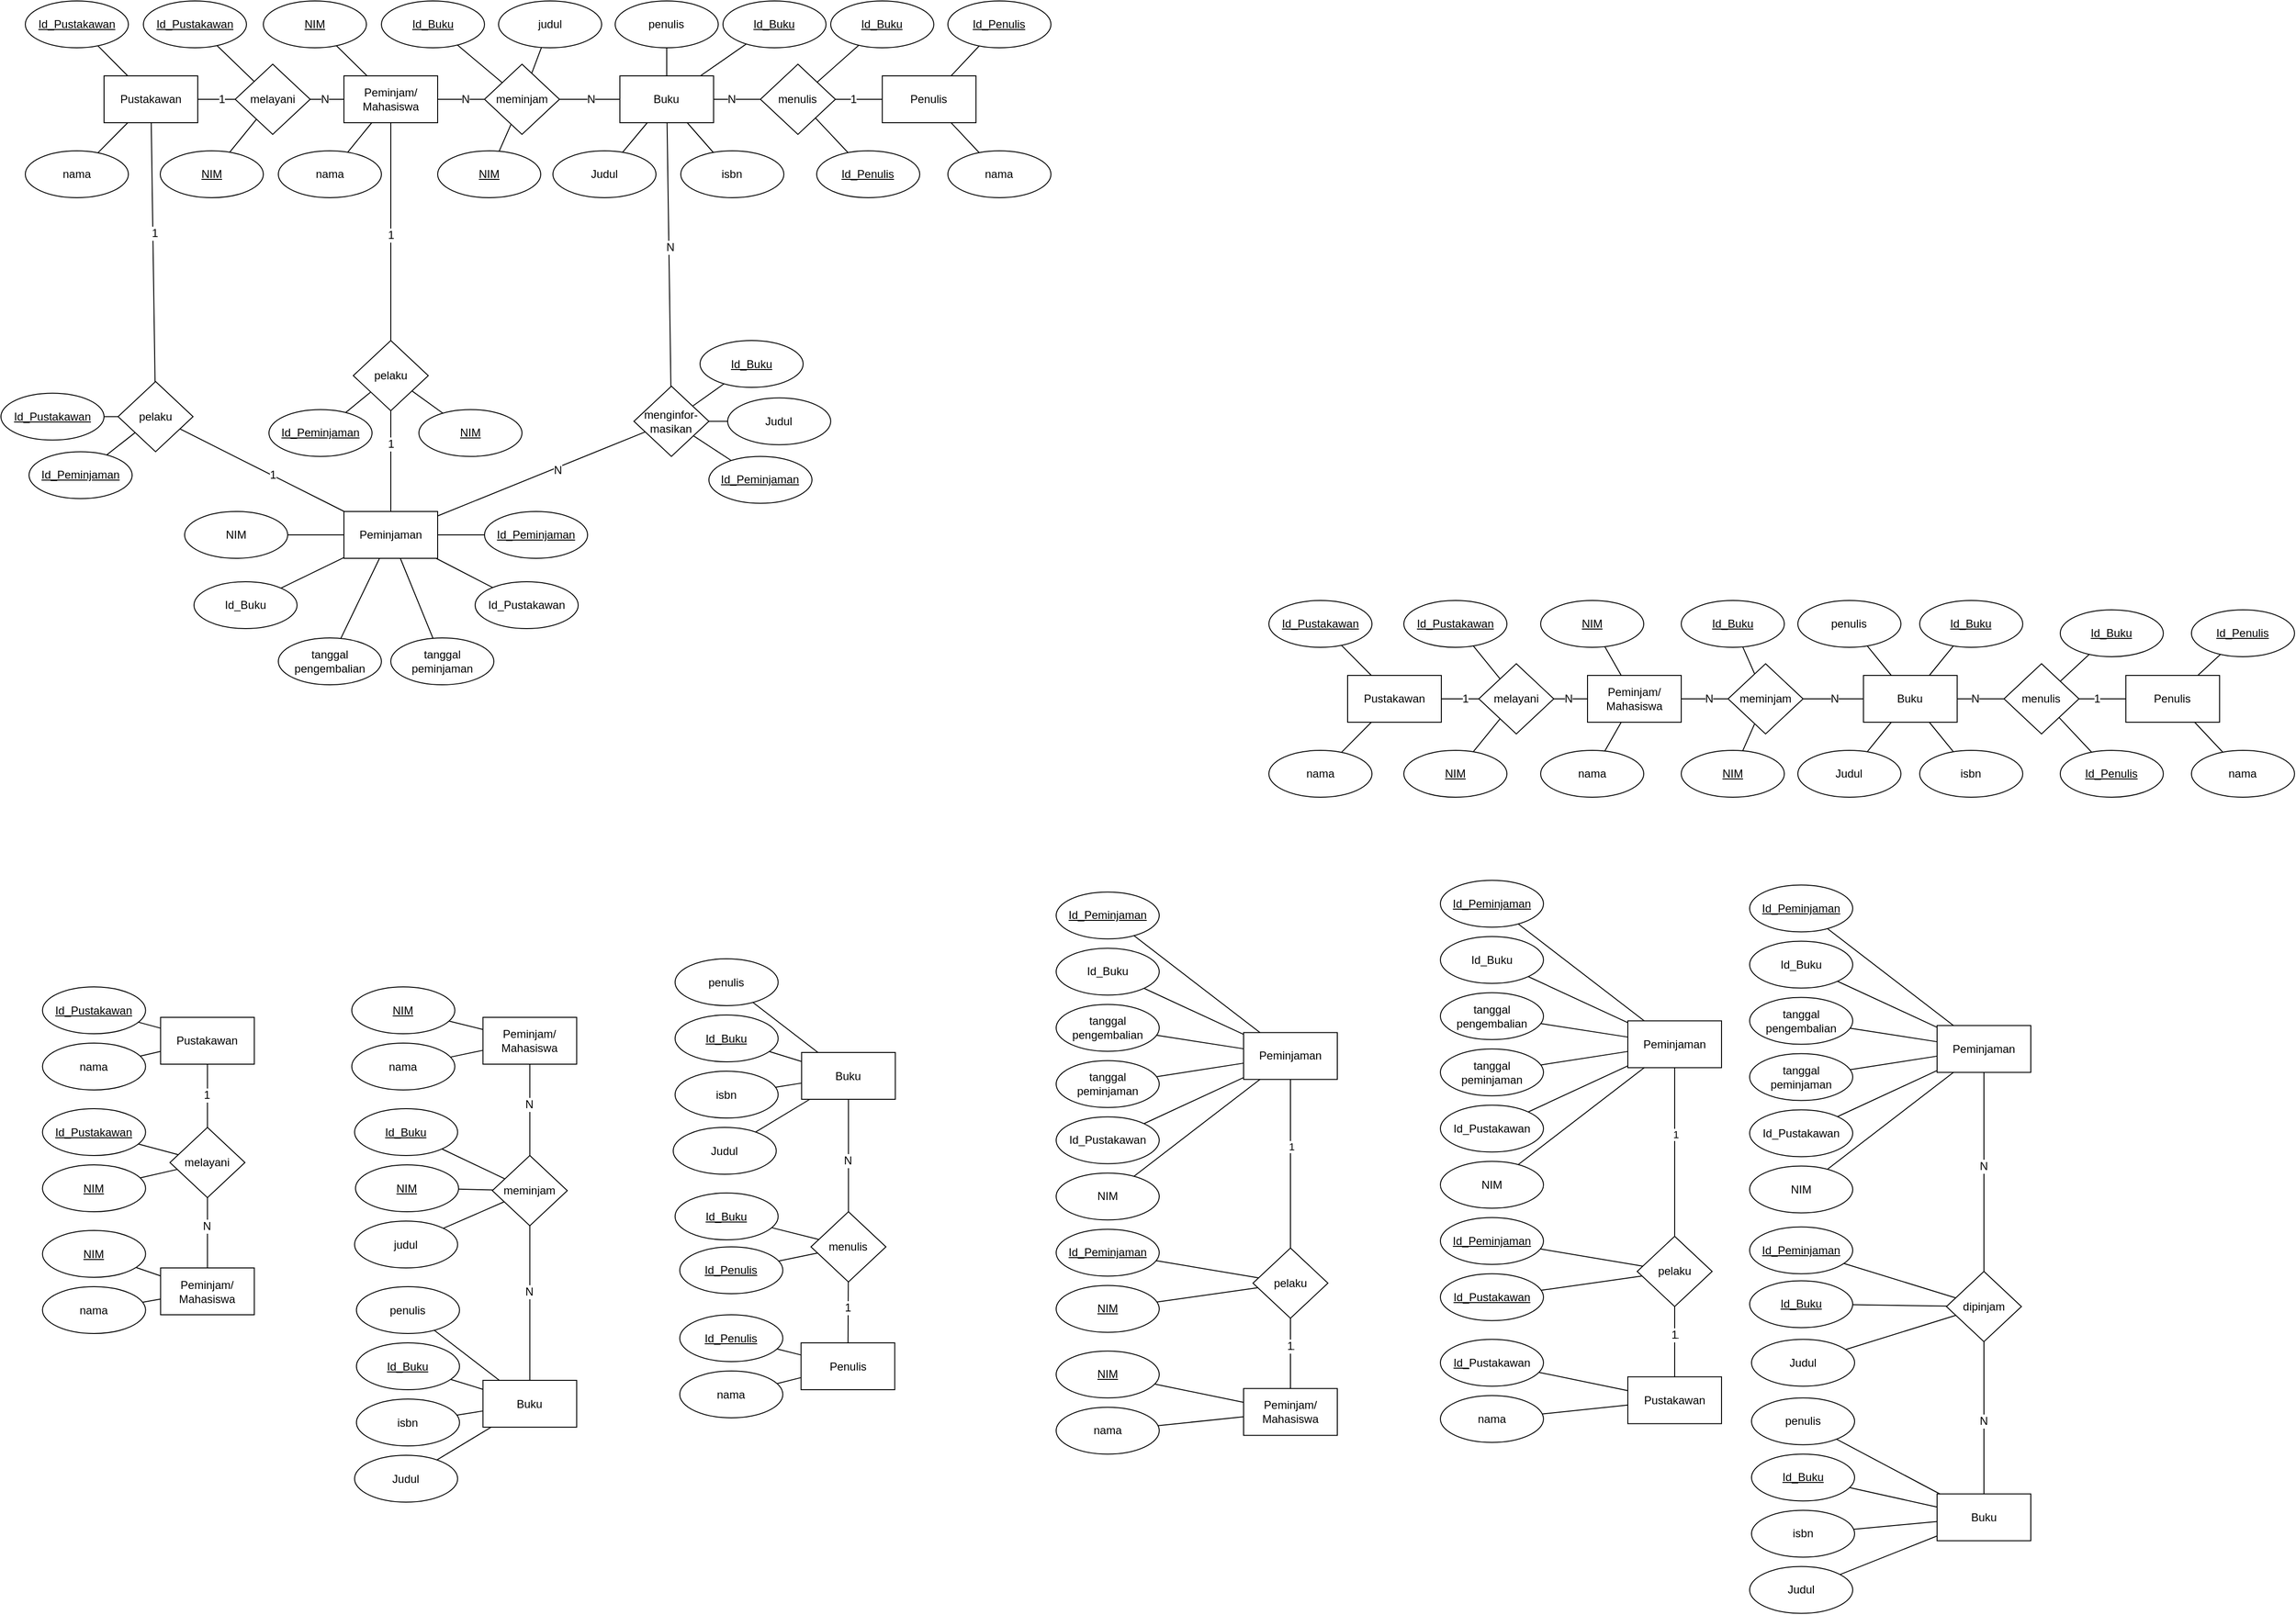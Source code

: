 <mxfile version="24.7.17">
  <diagram name="Page-1" id="Pttk2R6ssKjYnsqs3Fgq">
    <mxGraphModel dx="2726" dy="1777" grid="1" gridSize="10" guides="1" tooltips="1" connect="1" arrows="1" fold="1" page="1" pageScale="1" pageWidth="827" pageHeight="1169" math="0" shadow="0">
      <root>
        <mxCell id="0" />
        <mxCell id="1" parent="0" />
        <mxCell id="Hi-iZYxx2zibEyVD_HLa-11" value="Pustakawan" style="rounded=0;whiteSpace=wrap;html=1;" parent="1" vertex="1">
          <mxGeometry x="144" y="390" width="100" height="50" as="geometry" />
        </mxCell>
        <mxCell id="Hi-iZYxx2zibEyVD_HLa-13" value="&lt;u&gt;Id_Pustakawan&lt;/u&gt;" style="ellipse;whiteSpace=wrap;html=1;" parent="1" vertex="1">
          <mxGeometry x="60" y="310" width="110" height="50" as="geometry" />
        </mxCell>
        <mxCell id="Hi-iZYxx2zibEyVD_HLa-15" value="nama" style="ellipse;whiteSpace=wrap;html=1;" parent="1" vertex="1">
          <mxGeometry x="60" y="470" width="110" height="50" as="geometry" />
        </mxCell>
        <mxCell id="Hi-iZYxx2zibEyVD_HLa-20" value="" style="endArrow=none;html=1;rounded=0;" parent="1" source="Hi-iZYxx2zibEyVD_HLa-15" target="Hi-iZYxx2zibEyVD_HLa-11" edge="1">
          <mxGeometry width="50" height="50" relative="1" as="geometry">
            <mxPoint x="114" y="415" as="sourcePoint" />
            <mxPoint x="224" y="400" as="targetPoint" />
          </mxGeometry>
        </mxCell>
        <mxCell id="Hi-iZYxx2zibEyVD_HLa-21" value="" style="endArrow=none;html=1;rounded=0;" parent="1" source="Hi-iZYxx2zibEyVD_HLa-13" target="Hi-iZYxx2zibEyVD_HLa-11" edge="1">
          <mxGeometry width="50" height="50" relative="1" as="geometry">
            <mxPoint x="124" y="425" as="sourcePoint" />
            <mxPoint x="154" y="425" as="targetPoint" />
          </mxGeometry>
        </mxCell>
        <mxCell id="Hi-iZYxx2zibEyVD_HLa-22" value="Peminjam/&lt;div&gt;Mahasiswa&lt;/div&gt;" style="rounded=0;whiteSpace=wrap;html=1;" parent="1" vertex="1">
          <mxGeometry x="400" y="390" width="100" height="50" as="geometry" />
        </mxCell>
        <mxCell id="Hi-iZYxx2zibEyVD_HLa-23" value="&lt;u&gt;NIM&lt;/u&gt;" style="ellipse;whiteSpace=wrap;html=1;" parent="1" vertex="1">
          <mxGeometry x="314" y="310" width="110" height="50" as="geometry" />
        </mxCell>
        <mxCell id="Hi-iZYxx2zibEyVD_HLa-24" value="nama" style="ellipse;whiteSpace=wrap;html=1;" parent="1" vertex="1">
          <mxGeometry x="330" y="470" width="110" height="50" as="geometry" />
        </mxCell>
        <mxCell id="Hi-iZYxx2zibEyVD_HLa-25" value="" style="endArrow=none;html=1;rounded=0;" parent="1" source="Hi-iZYxx2zibEyVD_HLa-24" target="Hi-iZYxx2zibEyVD_HLa-22" edge="1">
          <mxGeometry width="50" height="50" relative="1" as="geometry">
            <mxPoint x="430" y="450" as="sourcePoint" />
            <mxPoint x="480" y="400" as="targetPoint" />
          </mxGeometry>
        </mxCell>
        <mxCell id="Hi-iZYxx2zibEyVD_HLa-26" value="" style="endArrow=none;html=1;rounded=0;" parent="1" source="Hi-iZYxx2zibEyVD_HLa-23" target="Hi-iZYxx2zibEyVD_HLa-22" edge="1">
          <mxGeometry width="50" height="50" relative="1" as="geometry">
            <mxPoint x="380" y="425" as="sourcePoint" />
            <mxPoint x="410" y="425" as="targetPoint" />
          </mxGeometry>
        </mxCell>
        <mxCell id="Hi-iZYxx2zibEyVD_HLa-27" value="Penulis" style="rounded=0;whiteSpace=wrap;html=1;" parent="1" vertex="1">
          <mxGeometry x="974.44" y="390" width="100" height="50" as="geometry" />
        </mxCell>
        <mxCell id="Hi-iZYxx2zibEyVD_HLa-28" value="&lt;u&gt;Id_Penulis&lt;/u&gt;" style="ellipse;whiteSpace=wrap;html=1;" parent="1" vertex="1">
          <mxGeometry x="1044.44" y="310" width="110" height="50" as="geometry" />
        </mxCell>
        <mxCell id="Hi-iZYxx2zibEyVD_HLa-29" value="nama" style="ellipse;whiteSpace=wrap;html=1;" parent="1" vertex="1">
          <mxGeometry x="1044.44" y="470" width="110" height="50" as="geometry" />
        </mxCell>
        <mxCell id="Hi-iZYxx2zibEyVD_HLa-30" value="" style="endArrow=none;html=1;rounded=0;" parent="1" source="Hi-iZYxx2zibEyVD_HLa-29" target="Hi-iZYxx2zibEyVD_HLa-27" edge="1">
          <mxGeometry width="50" height="50" relative="1" as="geometry">
            <mxPoint x="1004.44" y="450" as="sourcePoint" />
            <mxPoint x="1054.44" y="400" as="targetPoint" />
          </mxGeometry>
        </mxCell>
        <mxCell id="Hi-iZYxx2zibEyVD_HLa-31" value="" style="endArrow=none;html=1;rounded=0;" parent="1" source="Hi-iZYxx2zibEyVD_HLa-28" target="Hi-iZYxx2zibEyVD_HLa-27" edge="1">
          <mxGeometry width="50" height="50" relative="1" as="geometry">
            <mxPoint x="954.44" y="425" as="sourcePoint" />
            <mxPoint x="984.44" y="425" as="targetPoint" />
          </mxGeometry>
        </mxCell>
        <mxCell id="Hi-iZYxx2zibEyVD_HLa-32" value="Buku" style="rounded=0;whiteSpace=wrap;html=1;" parent="1" vertex="1">
          <mxGeometry x="694.44" y="390" width="100" height="50" as="geometry" />
        </mxCell>
        <mxCell id="Hi-iZYxx2zibEyVD_HLa-33" value="&lt;u&gt;Id_Buku&lt;/u&gt;" style="ellipse;whiteSpace=wrap;html=1;" parent="1" vertex="1">
          <mxGeometry x="804.44" y="310" width="110" height="50" as="geometry" />
        </mxCell>
        <mxCell id="Hi-iZYxx2zibEyVD_HLa-34" value="Judul" style="ellipse;whiteSpace=wrap;html=1;" parent="1" vertex="1">
          <mxGeometry x="623" y="470" width="110" height="50" as="geometry" />
        </mxCell>
        <mxCell id="Hi-iZYxx2zibEyVD_HLa-35" value="" style="endArrow=none;html=1;rounded=0;" parent="1" source="Hi-iZYxx2zibEyVD_HLa-34" target="Hi-iZYxx2zibEyVD_HLa-32" edge="1">
          <mxGeometry width="50" height="50" relative="1" as="geometry">
            <mxPoint x="724.44" y="450" as="sourcePoint" />
            <mxPoint x="774.44" y="400" as="targetPoint" />
          </mxGeometry>
        </mxCell>
        <mxCell id="Hi-iZYxx2zibEyVD_HLa-36" value="" style="endArrow=none;html=1;rounded=0;" parent="1" source="Hi-iZYxx2zibEyVD_HLa-33" target="Hi-iZYxx2zibEyVD_HLa-32" edge="1">
          <mxGeometry width="50" height="50" relative="1" as="geometry">
            <mxPoint x="674.44" y="425" as="sourcePoint" />
            <mxPoint x="704.44" y="425" as="targetPoint" />
          </mxGeometry>
        </mxCell>
        <mxCell id="Hi-iZYxx2zibEyVD_HLa-37" value="penulis" style="ellipse;whiteSpace=wrap;html=1;" parent="1" vertex="1">
          <mxGeometry x="689.44" y="310" width="110" height="50" as="geometry" />
        </mxCell>
        <mxCell id="Hi-iZYxx2zibEyVD_HLa-38" value="" style="endArrow=none;html=1;rounded=0;" parent="1" source="Hi-iZYxx2zibEyVD_HLa-37" target="Hi-iZYxx2zibEyVD_HLa-32" edge="1">
          <mxGeometry width="50" height="50" relative="1" as="geometry">
            <mxPoint x="634.44" y="520" as="sourcePoint" />
            <mxPoint x="634.44" y="460" as="targetPoint" />
          </mxGeometry>
        </mxCell>
        <mxCell id="Hi-iZYxx2zibEyVD_HLa-39" value="isbn" style="ellipse;whiteSpace=wrap;html=1;" parent="1" vertex="1">
          <mxGeometry x="759.44" y="470" width="110" height="50" as="geometry" />
        </mxCell>
        <mxCell id="Hi-iZYxx2zibEyVD_HLa-40" value="" style="endArrow=none;html=1;rounded=0;" parent="1" source="Hi-iZYxx2zibEyVD_HLa-39" target="Hi-iZYxx2zibEyVD_HLa-32" edge="1">
          <mxGeometry width="50" height="50" relative="1" as="geometry">
            <mxPoint x="934.44" y="530" as="sourcePoint" />
            <mxPoint x="994.44" y="422" as="targetPoint" />
          </mxGeometry>
        </mxCell>
        <mxCell id="Hi-iZYxx2zibEyVD_HLa-41" value="melayani" style="rhombus;whiteSpace=wrap;html=1;" parent="1" vertex="1">
          <mxGeometry x="284" y="377.5" width="80" height="75" as="geometry" />
        </mxCell>
        <mxCell id="Hi-iZYxx2zibEyVD_HLa-42" value="" style="endArrow=none;html=1;rounded=0;" parent="1" source="Hi-iZYxx2zibEyVD_HLa-11" target="Hi-iZYxx2zibEyVD_HLa-41" edge="1">
          <mxGeometry width="50" height="50" relative="1" as="geometry">
            <mxPoint x="404" y="410" as="sourcePoint" />
            <mxPoint x="454" y="360" as="targetPoint" />
          </mxGeometry>
        </mxCell>
        <mxCell id="Hi-iZYxx2zibEyVD_HLa-43" value="" style="endArrow=none;html=1;rounded=0;" parent="1" source="Hi-iZYxx2zibEyVD_HLa-22" edge="1">
          <mxGeometry width="50" height="50" relative="1" as="geometry">
            <mxPoint x="450" y="450" as="sourcePoint" />
            <mxPoint x="500" y="400" as="targetPoint" />
          </mxGeometry>
        </mxCell>
        <mxCell id="Hi-iZYxx2zibEyVD_HLa-45" value="" style="endArrow=none;html=1;rounded=0;" parent="1" source="Hi-iZYxx2zibEyVD_HLa-41" target="Hi-iZYxx2zibEyVD_HLa-22" edge="1">
          <mxGeometry width="50" height="50" relative="1" as="geometry">
            <mxPoint x="320" y="470" as="sourcePoint" />
            <mxPoint x="370" y="420" as="targetPoint" />
          </mxGeometry>
        </mxCell>
        <mxCell id="Hi-iZYxx2zibEyVD_HLa-46" value="meminjam" style="rhombus;whiteSpace=wrap;html=1;" parent="1" vertex="1">
          <mxGeometry x="550" y="377.5" width="80" height="75" as="geometry" />
        </mxCell>
        <mxCell id="Hi-iZYxx2zibEyVD_HLa-47" value="" style="endArrow=none;html=1;rounded=0;" parent="1" source="Hi-iZYxx2zibEyVD_HLa-22" target="Hi-iZYxx2zibEyVD_HLa-46" edge="1">
          <mxGeometry width="50" height="50" relative="1" as="geometry">
            <mxPoint x="470" y="415" as="sourcePoint" />
            <mxPoint x="680" y="360" as="targetPoint" />
          </mxGeometry>
        </mxCell>
        <mxCell id="Hi-iZYxx2zibEyVD_HLa-48" value="" style="endArrow=none;html=1;rounded=0;" parent="1" source="Hi-iZYxx2zibEyVD_HLa-46" target="Hi-iZYxx2zibEyVD_HLa-32" edge="1">
          <mxGeometry width="50" height="50" relative="1" as="geometry">
            <mxPoint x="600" y="470" as="sourcePoint" />
            <mxPoint x="670" y="410" as="targetPoint" />
          </mxGeometry>
        </mxCell>
        <mxCell id="Hi-iZYxx2zibEyVD_HLa-81" value="" style="endArrow=none;html=1;rounded=0;" parent="1" edge="1">
          <mxGeometry width="50" height="50" relative="1" as="geometry">
            <mxPoint x="794.44" y="400" as="sourcePoint" />
            <mxPoint x="794.44" y="400" as="targetPoint" />
          </mxGeometry>
        </mxCell>
        <mxCell id="Hi-iZYxx2zibEyVD_HLa-82" value="" style="endArrow=none;html=1;rounded=0;" parent="1" source="Hi-iZYxx2zibEyVD_HLa-32" target="Hi-iZYxx2zibEyVD_HLa-84" edge="1">
          <mxGeometry width="50" height="50" relative="1" as="geometry">
            <mxPoint x="794.44" y="415" as="sourcePoint" />
            <mxPoint x="1014.44" y="360" as="targetPoint" />
          </mxGeometry>
        </mxCell>
        <mxCell id="Hi-iZYxx2zibEyVD_HLa-83" value="" style="endArrow=none;html=1;rounded=0;" parent="1" source="Hi-iZYxx2zibEyVD_HLa-84" target="Hi-iZYxx2zibEyVD_HLa-27" edge="1">
          <mxGeometry width="50" height="50" relative="1" as="geometry">
            <mxPoint x="894.44" y="470" as="sourcePoint" />
            <mxPoint x="974.44" y="415" as="targetPoint" />
          </mxGeometry>
        </mxCell>
        <mxCell id="Hi-iZYxx2zibEyVD_HLa-84" value="menulis" style="rhombus;whiteSpace=wrap;html=1;" parent="1" vertex="1">
          <mxGeometry x="844.44" y="377.5" width="80" height="75" as="geometry" />
        </mxCell>
        <mxCell id="Hi-iZYxx2zibEyVD_HLa-86" value="Peminjaman" style="rounded=0;whiteSpace=wrap;html=1;" parent="1" vertex="1">
          <mxGeometry x="400" y="855" width="100" height="50" as="geometry" />
        </mxCell>
        <mxCell id="Hi-iZYxx2zibEyVD_HLa-87" value="&lt;u&gt;Id_Peminjaman&lt;/u&gt;" style="ellipse;whiteSpace=wrap;html=1;" parent="1" vertex="1">
          <mxGeometry x="550" y="855" width="110" height="50" as="geometry" />
        </mxCell>
        <mxCell id="Hi-iZYxx2zibEyVD_HLa-88" value="NIM" style="ellipse;whiteSpace=wrap;html=1;" parent="1" vertex="1">
          <mxGeometry x="230.0" y="855" width="110" height="50" as="geometry" />
        </mxCell>
        <mxCell id="Hi-iZYxx2zibEyVD_HLa-89" value="" style="endArrow=none;html=1;rounded=0;" parent="1" source="Hi-iZYxx2zibEyVD_HLa-88" target="Hi-iZYxx2zibEyVD_HLa-86" edge="1">
          <mxGeometry width="50" height="50" relative="1" as="geometry">
            <mxPoint x="430" y="915" as="sourcePoint" />
            <mxPoint x="480" y="865" as="targetPoint" />
          </mxGeometry>
        </mxCell>
        <mxCell id="Hi-iZYxx2zibEyVD_HLa-90" value="" style="endArrow=none;html=1;rounded=0;" parent="1" source="Hi-iZYxx2zibEyVD_HLa-87" target="Hi-iZYxx2zibEyVD_HLa-86" edge="1">
          <mxGeometry width="50" height="50" relative="1" as="geometry">
            <mxPoint x="380" y="890" as="sourcePoint" />
            <mxPoint x="410" y="890" as="targetPoint" />
          </mxGeometry>
        </mxCell>
        <mxCell id="Hi-iZYxx2zibEyVD_HLa-91" value="Id_Buku" style="ellipse;whiteSpace=wrap;html=1;" parent="1" vertex="1">
          <mxGeometry x="240.0" y="930" width="110" height="50" as="geometry" />
        </mxCell>
        <mxCell id="Hi-iZYxx2zibEyVD_HLa-92" value="" style="endArrow=none;html=1;rounded=0;" parent="1" source="Hi-iZYxx2zibEyVD_HLa-91" target="Hi-iZYxx2zibEyVD_HLa-86" edge="1">
          <mxGeometry width="50" height="50" relative="1" as="geometry">
            <mxPoint x="340" y="985" as="sourcePoint" />
            <mxPoint x="340" y="925" as="targetPoint" />
          </mxGeometry>
        </mxCell>
        <mxCell id="Hi-iZYxx2zibEyVD_HLa-93" value="Id_Pustakawan" style="ellipse;whiteSpace=wrap;html=1;" parent="1" vertex="1">
          <mxGeometry x="540" y="930" width="110" height="50" as="geometry" />
        </mxCell>
        <mxCell id="Hi-iZYxx2zibEyVD_HLa-94" value="" style="endArrow=none;html=1;rounded=0;" parent="1" source="Hi-iZYxx2zibEyVD_HLa-93" target="Hi-iZYxx2zibEyVD_HLa-86" edge="1">
          <mxGeometry width="50" height="50" relative="1" as="geometry">
            <mxPoint x="640" y="995" as="sourcePoint" />
            <mxPoint x="700" y="887" as="targetPoint" />
          </mxGeometry>
        </mxCell>
        <mxCell id="Hi-iZYxx2zibEyVD_HLa-95" value="" style="endArrow=none;html=1;rounded=0;" parent="1" edge="1">
          <mxGeometry width="50" height="50" relative="1" as="geometry">
            <mxPoint x="500" y="865" as="sourcePoint" />
            <mxPoint x="500" y="865" as="targetPoint" />
          </mxGeometry>
        </mxCell>
        <mxCell id="Hi-iZYxx2zibEyVD_HLa-96" value="tanggal peminjaman" style="ellipse;whiteSpace=wrap;html=1;" parent="1" vertex="1">
          <mxGeometry x="450" y="990" width="110" height="50" as="geometry" />
        </mxCell>
        <mxCell id="Hi-iZYxx2zibEyVD_HLa-97" value="" style="endArrow=none;html=1;rounded=0;" parent="1" source="Hi-iZYxx2zibEyVD_HLa-96" target="Hi-iZYxx2zibEyVD_HLa-86" edge="1">
          <mxGeometry width="50" height="50" relative="1" as="geometry">
            <mxPoint x="582" y="1060" as="sourcePoint" />
            <mxPoint x="440" y="970" as="targetPoint" />
          </mxGeometry>
        </mxCell>
        <mxCell id="Hi-iZYxx2zibEyVD_HLa-98" value="tanggal pengembalian" style="ellipse;whiteSpace=wrap;html=1;" parent="1" vertex="1">
          <mxGeometry x="330" y="990" width="110" height="50" as="geometry" />
        </mxCell>
        <mxCell id="Hi-iZYxx2zibEyVD_HLa-99" value="" style="endArrow=none;html=1;rounded=0;" parent="1" source="Hi-iZYxx2zibEyVD_HLa-98" target="Hi-iZYxx2zibEyVD_HLa-86" edge="1">
          <mxGeometry width="50" height="50" relative="1" as="geometry">
            <mxPoint x="420" y="1070" as="sourcePoint" />
            <mxPoint x="278" y="980" as="targetPoint" />
          </mxGeometry>
        </mxCell>
        <mxCell id="Hi-iZYxx2zibEyVD_HLa-106" value="&lt;u&gt;Id_Pustakawan&lt;/u&gt;" style="ellipse;whiteSpace=wrap;html=1;" parent="1" vertex="1">
          <mxGeometry x="186" y="310" width="110" height="50" as="geometry" />
        </mxCell>
        <mxCell id="Hi-iZYxx2zibEyVD_HLa-107" value="" style="endArrow=none;html=1;rounded=0;" parent="1" source="Hi-iZYxx2zibEyVD_HLa-106" target="Hi-iZYxx2zibEyVD_HLa-41" edge="1">
          <mxGeometry width="50" height="50" relative="1" as="geometry">
            <mxPoint x="124" y="425" as="sourcePoint" />
            <mxPoint x="214" y="390" as="targetPoint" />
          </mxGeometry>
        </mxCell>
        <mxCell id="Hi-iZYxx2zibEyVD_HLa-108" value="" style="endArrow=none;html=1;rounded=0;" parent="1" edge="1">
          <mxGeometry width="50" height="50" relative="1" as="geometry">
            <mxPoint x="264" y="400" as="sourcePoint" />
            <mxPoint x="264" y="400" as="targetPoint" />
          </mxGeometry>
        </mxCell>
        <mxCell id="Hi-iZYxx2zibEyVD_HLa-109" value="&lt;u&gt;NIM&lt;/u&gt;" style="ellipse;whiteSpace=wrap;html=1;" parent="1" vertex="1">
          <mxGeometry x="204" y="470" width="110" height="50" as="geometry" />
        </mxCell>
        <mxCell id="Hi-iZYxx2zibEyVD_HLa-110" value="" style="endArrow=none;html=1;rounded=0;" parent="1" source="Hi-iZYxx2zibEyVD_HLa-109" target="Hi-iZYxx2zibEyVD_HLa-41" edge="1">
          <mxGeometry width="50" height="50" relative="1" as="geometry">
            <mxPoint x="274" y="555" as="sourcePoint" />
            <mxPoint x="314" y="520" as="targetPoint" />
          </mxGeometry>
        </mxCell>
        <mxCell id="Hi-iZYxx2zibEyVD_HLa-111" value="&lt;u&gt;NIM&lt;/u&gt;" style="ellipse;whiteSpace=wrap;html=1;" parent="1" vertex="1">
          <mxGeometry x="500" y="470" width="110" height="50" as="geometry" />
        </mxCell>
        <mxCell id="Hi-iZYxx2zibEyVD_HLa-112" value="" style="endArrow=none;html=1;rounded=0;" parent="1" source="Hi-iZYxx2zibEyVD_HLa-111" target="Hi-iZYxx2zibEyVD_HLa-46" edge="1">
          <mxGeometry width="50" height="50" relative="1" as="geometry">
            <mxPoint x="350" y="585" as="sourcePoint" />
            <mxPoint x="440" y="550" as="targetPoint" />
          </mxGeometry>
        </mxCell>
        <mxCell id="Hi-iZYxx2zibEyVD_HLa-113" value="" style="endArrow=none;html=1;rounded=0;" parent="1" edge="1">
          <mxGeometry width="50" height="50" relative="1" as="geometry">
            <mxPoint x="604" y="816.25" as="sourcePoint" />
            <mxPoint x="604" y="816.25" as="targetPoint" />
          </mxGeometry>
        </mxCell>
        <mxCell id="Hi-iZYxx2zibEyVD_HLa-114" value="&lt;u&gt;Id_Buku&lt;/u&gt;" style="ellipse;whiteSpace=wrap;html=1;" parent="1" vertex="1">
          <mxGeometry x="440" y="310.0" width="110" height="50" as="geometry" />
        </mxCell>
        <mxCell id="Hi-iZYxx2zibEyVD_HLa-115" value="" style="endArrow=none;html=1;rounded=0;" parent="1" source="Hi-iZYxx2zibEyVD_HLa-114" target="Hi-iZYxx2zibEyVD_HLa-46" edge="1">
          <mxGeometry width="50" height="50" relative="1" as="geometry">
            <mxPoint x="490" y="384.08" as="sourcePoint" />
            <mxPoint x="598.619" y="360.0" as="targetPoint" />
          </mxGeometry>
        </mxCell>
        <mxCell id="Hi-iZYxx2zibEyVD_HLa-116" value="" style="endArrow=none;html=1;rounded=0;" parent="1" edge="1">
          <mxGeometry width="50" height="50" relative="1" as="geometry">
            <mxPoint x="610" y="359.08" as="sourcePoint" />
            <mxPoint x="610" y="359.08" as="targetPoint" />
          </mxGeometry>
        </mxCell>
        <mxCell id="Hi-iZYxx2zibEyVD_HLa-117" value="&lt;u&gt;Id_Buku&lt;/u&gt;" style="ellipse;whiteSpace=wrap;html=1;" parent="1" vertex="1">
          <mxGeometry x="919.44" y="310" width="110" height="50" as="geometry" />
        </mxCell>
        <mxCell id="Hi-iZYxx2zibEyVD_HLa-118" value="" style="endArrow=none;html=1;rounded=0;" parent="1" source="Hi-iZYxx2zibEyVD_HLa-117" target="Hi-iZYxx2zibEyVD_HLa-84" edge="1">
          <mxGeometry width="50" height="50" relative="1" as="geometry">
            <mxPoint x="801.44" y="401.5" as="sourcePoint" />
            <mxPoint x="884.44" y="366.5" as="targetPoint" />
          </mxGeometry>
        </mxCell>
        <mxCell id="Hi-iZYxx2zibEyVD_HLa-119" value="" style="endArrow=none;html=1;rounded=0;" parent="1" edge="1">
          <mxGeometry width="50" height="50" relative="1" as="geometry">
            <mxPoint x="921.44" y="376.5" as="sourcePoint" />
            <mxPoint x="921.44" y="376.5" as="targetPoint" />
          </mxGeometry>
        </mxCell>
        <mxCell id="Hi-iZYxx2zibEyVD_HLa-120" value="&lt;u&gt;Id_Penulis&lt;/u&gt;" style="ellipse;whiteSpace=wrap;html=1;" parent="1" vertex="1">
          <mxGeometry x="904.44" y="470" width="110" height="50" as="geometry" />
        </mxCell>
        <mxCell id="Hi-iZYxx2zibEyVD_HLa-122" value="" style="endArrow=none;html=1;rounded=0;" parent="1" source="Hi-iZYxx2zibEyVD_HLa-120" target="Hi-iZYxx2zibEyVD_HLa-84" edge="1">
          <mxGeometry width="50" height="50" relative="1" as="geometry">
            <mxPoint x="814.44" y="557.5" as="sourcePoint" />
            <mxPoint x="911.44" y="522.5" as="targetPoint" />
          </mxGeometry>
        </mxCell>
        <mxCell id="Hi-iZYxx2zibEyVD_HLa-123" value="N" style="text;html=1;align=center;verticalAlign=middle;whiteSpace=wrap;rounded=0;labelBackgroundColor=default;" parent="1" vertex="1">
          <mxGeometry x="350" y="400" width="60" height="30" as="geometry" />
        </mxCell>
        <mxCell id="Hi-iZYxx2zibEyVD_HLa-124" value="1" style="text;html=1;align=center;verticalAlign=middle;whiteSpace=wrap;rounded=0;labelBackgroundColor=default;" parent="1" vertex="1">
          <mxGeometry x="240" y="400" width="60" height="30" as="geometry" />
        </mxCell>
        <mxCell id="Hi-iZYxx2zibEyVD_HLa-127" value="N" style="text;html=1;align=center;verticalAlign=middle;whiteSpace=wrap;rounded=0;labelBackgroundColor=default;" parent="1" vertex="1">
          <mxGeometry x="500" y="400" width="60" height="30" as="geometry" />
        </mxCell>
        <mxCell id="Hi-iZYxx2zibEyVD_HLa-128" value="N" style="text;html=1;align=center;verticalAlign=middle;whiteSpace=wrap;rounded=0;labelBackgroundColor=default;" parent="1" vertex="1">
          <mxGeometry x="634.44" y="400" width="60" height="30" as="geometry" />
        </mxCell>
        <mxCell id="Hi-iZYxx2zibEyVD_HLa-129" value="N" style="text;html=1;align=center;verticalAlign=middle;whiteSpace=wrap;rounded=0;labelBackgroundColor=default;" parent="1" vertex="1">
          <mxGeometry x="784.44" y="400" width="60" height="30" as="geometry" />
        </mxCell>
        <mxCell id="Hi-iZYxx2zibEyVD_HLa-130" value="1" style="text;html=1;align=center;verticalAlign=middle;whiteSpace=wrap;rounded=0;labelBackgroundColor=default;" parent="1" vertex="1">
          <mxGeometry x="914.44" y="400" width="60" height="30" as="geometry" />
        </mxCell>
        <mxCell id="Hi-iZYxx2zibEyVD_HLa-131" value="Pustakawan" style="rounded=0;whiteSpace=wrap;html=1;" parent="1" vertex="1">
          <mxGeometry x="1471" y="1030" width="100" height="50" as="geometry" />
        </mxCell>
        <mxCell id="Hi-iZYxx2zibEyVD_HLa-132" value="&lt;u&gt;Id_Pustakawan&lt;/u&gt;" style="ellipse;whiteSpace=wrap;html=1;" parent="1" vertex="1">
          <mxGeometry x="1387" y="950" width="110" height="50" as="geometry" />
        </mxCell>
        <mxCell id="Hi-iZYxx2zibEyVD_HLa-133" value="nama" style="ellipse;whiteSpace=wrap;html=1;" parent="1" vertex="1">
          <mxGeometry x="1387" y="1110" width="110" height="50" as="geometry" />
        </mxCell>
        <mxCell id="Hi-iZYxx2zibEyVD_HLa-134" value="" style="endArrow=none;html=1;rounded=0;" parent="1" source="Hi-iZYxx2zibEyVD_HLa-133" target="Hi-iZYxx2zibEyVD_HLa-131" edge="1">
          <mxGeometry width="50" height="50" relative="1" as="geometry">
            <mxPoint x="1441" y="1055" as="sourcePoint" />
            <mxPoint x="1551" y="1040" as="targetPoint" />
          </mxGeometry>
        </mxCell>
        <mxCell id="Hi-iZYxx2zibEyVD_HLa-135" value="" style="endArrow=none;html=1;rounded=0;" parent="1" source="Hi-iZYxx2zibEyVD_HLa-132" target="Hi-iZYxx2zibEyVD_HLa-131" edge="1">
          <mxGeometry width="50" height="50" relative="1" as="geometry">
            <mxPoint x="1451" y="1065" as="sourcePoint" />
            <mxPoint x="1481" y="1065" as="targetPoint" />
          </mxGeometry>
        </mxCell>
        <mxCell id="Hi-iZYxx2zibEyVD_HLa-136" value="Peminjam/&lt;div&gt;Mahasiswa&lt;/div&gt;" style="rounded=0;whiteSpace=wrap;html=1;" parent="1" vertex="1">
          <mxGeometry x="1727" y="1030" width="100" height="50" as="geometry" />
        </mxCell>
        <mxCell id="Hi-iZYxx2zibEyVD_HLa-137" value="&lt;u&gt;NIM&lt;/u&gt;" style="ellipse;whiteSpace=wrap;html=1;" parent="1" vertex="1">
          <mxGeometry x="1677" y="950" width="110" height="50" as="geometry" />
        </mxCell>
        <mxCell id="Hi-iZYxx2zibEyVD_HLa-138" value="nama" style="ellipse;whiteSpace=wrap;html=1;" parent="1" vertex="1">
          <mxGeometry x="1677" y="1110" width="110" height="50" as="geometry" />
        </mxCell>
        <mxCell id="Hi-iZYxx2zibEyVD_HLa-139" value="" style="endArrow=none;html=1;rounded=0;" parent="1" source="Hi-iZYxx2zibEyVD_HLa-138" target="Hi-iZYxx2zibEyVD_HLa-136" edge="1">
          <mxGeometry width="50" height="50" relative="1" as="geometry">
            <mxPoint x="1757" y="1090" as="sourcePoint" />
            <mxPoint x="1807" y="1040" as="targetPoint" />
          </mxGeometry>
        </mxCell>
        <mxCell id="Hi-iZYxx2zibEyVD_HLa-140" value="" style="endArrow=none;html=1;rounded=0;" parent="1" source="Hi-iZYxx2zibEyVD_HLa-137" target="Hi-iZYxx2zibEyVD_HLa-136" edge="1">
          <mxGeometry width="50" height="50" relative="1" as="geometry">
            <mxPoint x="1707" y="1065" as="sourcePoint" />
            <mxPoint x="1737" y="1065" as="targetPoint" />
          </mxGeometry>
        </mxCell>
        <mxCell id="Hi-iZYxx2zibEyVD_HLa-141" value="Penulis" style="rounded=0;whiteSpace=wrap;html=1;" parent="1" vertex="1">
          <mxGeometry x="2301.44" y="1030" width="100" height="50" as="geometry" />
        </mxCell>
        <mxCell id="Hi-iZYxx2zibEyVD_HLa-142" value="&lt;u&gt;Id_Penulis&lt;/u&gt;" style="ellipse;whiteSpace=wrap;html=1;" parent="1" vertex="1">
          <mxGeometry x="2371.44" y="960" width="110" height="50" as="geometry" />
        </mxCell>
        <mxCell id="Hi-iZYxx2zibEyVD_HLa-143" value="nama" style="ellipse;whiteSpace=wrap;html=1;" parent="1" vertex="1">
          <mxGeometry x="2371.44" y="1110" width="110" height="50" as="geometry" />
        </mxCell>
        <mxCell id="Hi-iZYxx2zibEyVD_HLa-144" value="" style="endArrow=none;html=1;rounded=0;" parent="1" source="Hi-iZYxx2zibEyVD_HLa-143" target="Hi-iZYxx2zibEyVD_HLa-141" edge="1">
          <mxGeometry width="50" height="50" relative="1" as="geometry">
            <mxPoint x="2331.44" y="1090" as="sourcePoint" />
            <mxPoint x="2381.44" y="1040" as="targetPoint" />
          </mxGeometry>
        </mxCell>
        <mxCell id="Hi-iZYxx2zibEyVD_HLa-145" value="" style="endArrow=none;html=1;rounded=0;" parent="1" source="Hi-iZYxx2zibEyVD_HLa-142" target="Hi-iZYxx2zibEyVD_HLa-141" edge="1">
          <mxGeometry width="50" height="50" relative="1" as="geometry">
            <mxPoint x="2281.44" y="1065" as="sourcePoint" />
            <mxPoint x="2311.44" y="1065" as="targetPoint" />
          </mxGeometry>
        </mxCell>
        <mxCell id="Hi-iZYxx2zibEyVD_HLa-146" value="Buku" style="rounded=0;whiteSpace=wrap;html=1;" parent="1" vertex="1">
          <mxGeometry x="2021.44" y="1030" width="100" height="50" as="geometry" />
        </mxCell>
        <mxCell id="Hi-iZYxx2zibEyVD_HLa-147" value="&lt;u&gt;Id_Buku&lt;/u&gt;" style="ellipse;whiteSpace=wrap;html=1;" parent="1" vertex="1">
          <mxGeometry x="2081.44" y="950" width="110" height="50" as="geometry" />
        </mxCell>
        <mxCell id="Hi-iZYxx2zibEyVD_HLa-148" value="Judul" style="ellipse;whiteSpace=wrap;html=1;" parent="1" vertex="1">
          <mxGeometry x="1951.44" y="1110" width="110" height="50" as="geometry" />
        </mxCell>
        <mxCell id="Hi-iZYxx2zibEyVD_HLa-149" value="" style="endArrow=none;html=1;rounded=0;" parent="1" source="Hi-iZYxx2zibEyVD_HLa-148" target="Hi-iZYxx2zibEyVD_HLa-146" edge="1">
          <mxGeometry width="50" height="50" relative="1" as="geometry">
            <mxPoint x="2051.44" y="1090" as="sourcePoint" />
            <mxPoint x="2101.44" y="1040" as="targetPoint" />
          </mxGeometry>
        </mxCell>
        <mxCell id="Hi-iZYxx2zibEyVD_HLa-150" value="" style="endArrow=none;html=1;rounded=0;" parent="1" source="Hi-iZYxx2zibEyVD_HLa-147" target="Hi-iZYxx2zibEyVD_HLa-146" edge="1">
          <mxGeometry width="50" height="50" relative="1" as="geometry">
            <mxPoint x="2001.44" y="1065" as="sourcePoint" />
            <mxPoint x="2031.44" y="1065" as="targetPoint" />
          </mxGeometry>
        </mxCell>
        <mxCell id="Hi-iZYxx2zibEyVD_HLa-151" value="penulis" style="ellipse;whiteSpace=wrap;html=1;" parent="1" vertex="1">
          <mxGeometry x="1951.44" y="950" width="110" height="50" as="geometry" />
        </mxCell>
        <mxCell id="Hi-iZYxx2zibEyVD_HLa-152" value="" style="endArrow=none;html=1;rounded=0;" parent="1" source="Hi-iZYxx2zibEyVD_HLa-151" target="Hi-iZYxx2zibEyVD_HLa-146" edge="1">
          <mxGeometry width="50" height="50" relative="1" as="geometry">
            <mxPoint x="1961.44" y="1160" as="sourcePoint" />
            <mxPoint x="1961.44" y="1100" as="targetPoint" />
          </mxGeometry>
        </mxCell>
        <mxCell id="Hi-iZYxx2zibEyVD_HLa-153" value="isbn" style="ellipse;whiteSpace=wrap;html=1;" parent="1" vertex="1">
          <mxGeometry x="2081.44" y="1110" width="110" height="50" as="geometry" />
        </mxCell>
        <mxCell id="Hi-iZYxx2zibEyVD_HLa-154" value="" style="endArrow=none;html=1;rounded=0;" parent="1" source="Hi-iZYxx2zibEyVD_HLa-153" target="Hi-iZYxx2zibEyVD_HLa-146" edge="1">
          <mxGeometry width="50" height="50" relative="1" as="geometry">
            <mxPoint x="2261.44" y="1170" as="sourcePoint" />
            <mxPoint x="2321.44" y="1062" as="targetPoint" />
          </mxGeometry>
        </mxCell>
        <mxCell id="Hi-iZYxx2zibEyVD_HLa-155" value="melayani" style="rhombus;whiteSpace=wrap;html=1;" parent="1" vertex="1">
          <mxGeometry x="1611" y="1017.5" width="80" height="75" as="geometry" />
        </mxCell>
        <mxCell id="Hi-iZYxx2zibEyVD_HLa-156" value="" style="endArrow=none;html=1;rounded=0;" parent="1" source="Hi-iZYxx2zibEyVD_HLa-131" target="Hi-iZYxx2zibEyVD_HLa-155" edge="1">
          <mxGeometry width="50" height="50" relative="1" as="geometry">
            <mxPoint x="1731" y="1050" as="sourcePoint" />
            <mxPoint x="1781" y="1000" as="targetPoint" />
          </mxGeometry>
        </mxCell>
        <mxCell id="Hi-iZYxx2zibEyVD_HLa-157" value="" style="endArrow=none;html=1;rounded=0;" parent="1" source="Hi-iZYxx2zibEyVD_HLa-136" edge="1">
          <mxGeometry width="50" height="50" relative="1" as="geometry">
            <mxPoint x="1777" y="1090" as="sourcePoint" />
            <mxPoint x="1827" y="1040" as="targetPoint" />
          </mxGeometry>
        </mxCell>
        <mxCell id="Hi-iZYxx2zibEyVD_HLa-158" value="" style="endArrow=none;html=1;rounded=0;" parent="1" source="Hi-iZYxx2zibEyVD_HLa-155" target="Hi-iZYxx2zibEyVD_HLa-136" edge="1">
          <mxGeometry width="50" height="50" relative="1" as="geometry">
            <mxPoint x="1647" y="1110" as="sourcePoint" />
            <mxPoint x="1697" y="1060" as="targetPoint" />
          </mxGeometry>
        </mxCell>
        <mxCell id="Hi-iZYxx2zibEyVD_HLa-159" value="meminjam" style="rhombus;whiteSpace=wrap;html=1;" parent="1" vertex="1">
          <mxGeometry x="1877" y="1017.5" width="80" height="75" as="geometry" />
        </mxCell>
        <mxCell id="Hi-iZYxx2zibEyVD_HLa-160" value="" style="endArrow=none;html=1;rounded=0;" parent="1" source="Hi-iZYxx2zibEyVD_HLa-136" target="Hi-iZYxx2zibEyVD_HLa-159" edge="1">
          <mxGeometry width="50" height="50" relative="1" as="geometry">
            <mxPoint x="1797" y="1055" as="sourcePoint" />
            <mxPoint x="2007" y="1000" as="targetPoint" />
          </mxGeometry>
        </mxCell>
        <mxCell id="Hi-iZYxx2zibEyVD_HLa-161" value="" style="endArrow=none;html=1;rounded=0;" parent="1" source="Hi-iZYxx2zibEyVD_HLa-159" target="Hi-iZYxx2zibEyVD_HLa-146" edge="1">
          <mxGeometry width="50" height="50" relative="1" as="geometry">
            <mxPoint x="1927" y="1110" as="sourcePoint" />
            <mxPoint x="1997" y="1050" as="targetPoint" />
          </mxGeometry>
        </mxCell>
        <mxCell id="Hi-iZYxx2zibEyVD_HLa-162" value="" style="endArrow=none;html=1;rounded=0;" parent="1" edge="1">
          <mxGeometry width="50" height="50" relative="1" as="geometry">
            <mxPoint x="2121.44" y="1040" as="sourcePoint" />
            <mxPoint x="2121.44" y="1040" as="targetPoint" />
          </mxGeometry>
        </mxCell>
        <mxCell id="Hi-iZYxx2zibEyVD_HLa-163" value="" style="endArrow=none;html=1;rounded=0;" parent="1" source="Hi-iZYxx2zibEyVD_HLa-146" target="Hi-iZYxx2zibEyVD_HLa-165" edge="1">
          <mxGeometry width="50" height="50" relative="1" as="geometry">
            <mxPoint x="2121.44" y="1055" as="sourcePoint" />
            <mxPoint x="2341.44" y="1000" as="targetPoint" />
          </mxGeometry>
        </mxCell>
        <mxCell id="Hi-iZYxx2zibEyVD_HLa-164" value="" style="endArrow=none;html=1;rounded=0;" parent="1" source="Hi-iZYxx2zibEyVD_HLa-165" target="Hi-iZYxx2zibEyVD_HLa-141" edge="1">
          <mxGeometry width="50" height="50" relative="1" as="geometry">
            <mxPoint x="2221.44" y="1110" as="sourcePoint" />
            <mxPoint x="2301.44" y="1055" as="targetPoint" />
          </mxGeometry>
        </mxCell>
        <mxCell id="Hi-iZYxx2zibEyVD_HLa-165" value="menulis" style="rhombus;whiteSpace=wrap;html=1;" parent="1" vertex="1">
          <mxGeometry x="2171.44" y="1017.5" width="80" height="75" as="geometry" />
        </mxCell>
        <mxCell id="Hi-iZYxx2zibEyVD_HLa-166" value="&lt;u&gt;Id_Pustakawan&lt;/u&gt;" style="ellipse;whiteSpace=wrap;html=1;" parent="1" vertex="1">
          <mxGeometry x="1531" y="950" width="110" height="50" as="geometry" />
        </mxCell>
        <mxCell id="Hi-iZYxx2zibEyVD_HLa-167" value="" style="endArrow=none;html=1;rounded=0;" parent="1" source="Hi-iZYxx2zibEyVD_HLa-166" target="Hi-iZYxx2zibEyVD_HLa-155" edge="1">
          <mxGeometry width="50" height="50" relative="1" as="geometry">
            <mxPoint x="1451" y="1065" as="sourcePoint" />
            <mxPoint x="1541" y="1030" as="targetPoint" />
          </mxGeometry>
        </mxCell>
        <mxCell id="Hi-iZYxx2zibEyVD_HLa-168" value="" style="endArrow=none;html=1;rounded=0;" parent="1" edge="1">
          <mxGeometry width="50" height="50" relative="1" as="geometry">
            <mxPoint x="1591" y="1040" as="sourcePoint" />
            <mxPoint x="1591" y="1040" as="targetPoint" />
          </mxGeometry>
        </mxCell>
        <mxCell id="Hi-iZYxx2zibEyVD_HLa-169" value="&lt;u&gt;NIM&lt;/u&gt;" style="ellipse;whiteSpace=wrap;html=1;" parent="1" vertex="1">
          <mxGeometry x="1531" y="1110" width="110" height="50" as="geometry" />
        </mxCell>
        <mxCell id="Hi-iZYxx2zibEyVD_HLa-170" value="" style="endArrow=none;html=1;rounded=0;" parent="1" source="Hi-iZYxx2zibEyVD_HLa-169" target="Hi-iZYxx2zibEyVD_HLa-155" edge="1">
          <mxGeometry width="50" height="50" relative="1" as="geometry">
            <mxPoint x="1601" y="1195" as="sourcePoint" />
            <mxPoint x="1641" y="1160" as="targetPoint" />
          </mxGeometry>
        </mxCell>
        <mxCell id="Hi-iZYxx2zibEyVD_HLa-171" value="&lt;u&gt;NIM&lt;/u&gt;" style="ellipse;whiteSpace=wrap;html=1;" parent="1" vertex="1">
          <mxGeometry x="1827" y="1110" width="110" height="50" as="geometry" />
        </mxCell>
        <mxCell id="Hi-iZYxx2zibEyVD_HLa-172" value="" style="endArrow=none;html=1;rounded=0;" parent="1" source="Hi-iZYxx2zibEyVD_HLa-171" target="Hi-iZYxx2zibEyVD_HLa-159" edge="1">
          <mxGeometry width="50" height="50" relative="1" as="geometry">
            <mxPoint x="1677" y="1225" as="sourcePoint" />
            <mxPoint x="1767" y="1190" as="targetPoint" />
          </mxGeometry>
        </mxCell>
        <mxCell id="Hi-iZYxx2zibEyVD_HLa-173" value="&lt;u&gt;Id_Buku&lt;/u&gt;" style="ellipse;whiteSpace=wrap;html=1;" parent="1" vertex="1">
          <mxGeometry x="1827" y="950" width="110" height="50" as="geometry" />
        </mxCell>
        <mxCell id="Hi-iZYxx2zibEyVD_HLa-174" value="" style="endArrow=none;html=1;rounded=0;" parent="1" source="Hi-iZYxx2zibEyVD_HLa-173" target="Hi-iZYxx2zibEyVD_HLa-159" edge="1">
          <mxGeometry width="50" height="50" relative="1" as="geometry">
            <mxPoint x="1817" y="1024.08" as="sourcePoint" />
            <mxPoint x="1925.619" y="1000.0" as="targetPoint" />
          </mxGeometry>
        </mxCell>
        <mxCell id="Hi-iZYxx2zibEyVD_HLa-175" value="" style="endArrow=none;html=1;rounded=0;" parent="1" edge="1">
          <mxGeometry width="50" height="50" relative="1" as="geometry">
            <mxPoint x="1937" y="999.08" as="sourcePoint" />
            <mxPoint x="1937" y="999.08" as="targetPoint" />
          </mxGeometry>
        </mxCell>
        <mxCell id="Hi-iZYxx2zibEyVD_HLa-176" value="&lt;u&gt;Id_Buku&lt;/u&gt;" style="ellipse;whiteSpace=wrap;html=1;" parent="1" vertex="1">
          <mxGeometry x="2231.44" y="960" width="110" height="50" as="geometry" />
        </mxCell>
        <mxCell id="Hi-iZYxx2zibEyVD_HLa-177" value="" style="endArrow=none;html=1;rounded=0;" parent="1" source="Hi-iZYxx2zibEyVD_HLa-176" target="Hi-iZYxx2zibEyVD_HLa-165" edge="1">
          <mxGeometry width="50" height="50" relative="1" as="geometry">
            <mxPoint x="2128.44" y="1041.5" as="sourcePoint" />
            <mxPoint x="2211.44" y="1006.5" as="targetPoint" />
          </mxGeometry>
        </mxCell>
        <mxCell id="Hi-iZYxx2zibEyVD_HLa-178" value="" style="endArrow=none;html=1;rounded=0;" parent="1" edge="1">
          <mxGeometry width="50" height="50" relative="1" as="geometry">
            <mxPoint x="2248.44" y="1016.5" as="sourcePoint" />
            <mxPoint x="2248.44" y="1016.5" as="targetPoint" />
          </mxGeometry>
        </mxCell>
        <mxCell id="Hi-iZYxx2zibEyVD_HLa-179" value="&lt;u&gt;Id_Penulis&lt;/u&gt;" style="ellipse;whiteSpace=wrap;html=1;" parent="1" vertex="1">
          <mxGeometry x="2231.44" y="1110" width="110" height="50" as="geometry" />
        </mxCell>
        <mxCell id="Hi-iZYxx2zibEyVD_HLa-180" value="" style="endArrow=none;html=1;rounded=0;" parent="1" source="Hi-iZYxx2zibEyVD_HLa-179" target="Hi-iZYxx2zibEyVD_HLa-165" edge="1">
          <mxGeometry width="50" height="50" relative="1" as="geometry">
            <mxPoint x="2141.44" y="1197.5" as="sourcePoint" />
            <mxPoint x="2238.44" y="1162.5" as="targetPoint" />
          </mxGeometry>
        </mxCell>
        <mxCell id="Hi-iZYxx2zibEyVD_HLa-181" value="N" style="text;html=1;align=center;verticalAlign=middle;whiteSpace=wrap;rounded=0;labelBackgroundColor=default;" parent="1" vertex="1">
          <mxGeometry x="1677" y="1040" width="60" height="30" as="geometry" />
        </mxCell>
        <mxCell id="Hi-iZYxx2zibEyVD_HLa-182" value="1" style="text;html=1;align=center;verticalAlign=middle;whiteSpace=wrap;rounded=0;labelBackgroundColor=default;" parent="1" vertex="1">
          <mxGeometry x="1567" y="1040" width="60" height="30" as="geometry" />
        </mxCell>
        <mxCell id="Hi-iZYxx2zibEyVD_HLa-183" value="N" style="text;html=1;align=center;verticalAlign=middle;whiteSpace=wrap;rounded=0;labelBackgroundColor=default;" parent="1" vertex="1">
          <mxGeometry x="1827" y="1040" width="60" height="30" as="geometry" />
        </mxCell>
        <mxCell id="Hi-iZYxx2zibEyVD_HLa-184" value="N" style="text;html=1;align=center;verticalAlign=middle;whiteSpace=wrap;rounded=0;labelBackgroundColor=default;" parent="1" vertex="1">
          <mxGeometry x="1961.44" y="1040" width="60" height="30" as="geometry" />
        </mxCell>
        <mxCell id="Hi-iZYxx2zibEyVD_HLa-185" value="N" style="text;html=1;align=center;verticalAlign=middle;whiteSpace=wrap;rounded=0;labelBackgroundColor=default;" parent="1" vertex="1">
          <mxGeometry x="2111.44" y="1040" width="60" height="30" as="geometry" />
        </mxCell>
        <mxCell id="Hi-iZYxx2zibEyVD_HLa-186" value="1" style="text;html=1;align=center;verticalAlign=middle;whiteSpace=wrap;rounded=0;labelBackgroundColor=default;" parent="1" vertex="1">
          <mxGeometry x="2241.44" y="1040" width="60" height="30" as="geometry" />
        </mxCell>
        <mxCell id="Hi-iZYxx2zibEyVD_HLa-204" value="pelaku" style="rhombus;whiteSpace=wrap;html=1;" parent="1" vertex="1">
          <mxGeometry x="159" y="716.25" width="80" height="75" as="geometry" />
        </mxCell>
        <mxCell id="Hi-iZYxx2zibEyVD_HLa-206" value="" style="endArrow=none;html=1;rounded=0;" parent="1" source="Hi-iZYxx2zibEyVD_HLa-11" target="Hi-iZYxx2zibEyVD_HLa-204" edge="1">
          <mxGeometry width="50" height="50" relative="1" as="geometry">
            <mxPoint x="218" y="590" as="sourcePoint" />
            <mxPoint x="154" y="622" as="targetPoint" />
          </mxGeometry>
        </mxCell>
        <mxCell id="Hi-iZYxx2zibEyVD_HLa-207" value="" style="endArrow=none;html=1;rounded=0;" parent="1" edge="1">
          <mxGeometry width="50" height="50" relative="1" as="geometry">
            <mxPoint x="209" y="738.25" as="sourcePoint" />
            <mxPoint x="209" y="738.25" as="targetPoint" />
          </mxGeometry>
        </mxCell>
        <mxCell id="Hi-iZYxx2zibEyVD_HLa-208" value="" style="endArrow=none;html=1;rounded=0;" parent="1" source="Hi-iZYxx2zibEyVD_HLa-86" target="Hi-iZYxx2zibEyVD_HLa-204" edge="1">
          <mxGeometry width="50" height="50" relative="1" as="geometry">
            <mxPoint x="226.28" y="851.5" as="sourcePoint" />
            <mxPoint x="262.28" y="899.5" as="targetPoint" />
          </mxGeometry>
        </mxCell>
        <mxCell id="Hi-iZYxx2zibEyVD_HLa-213" value="" style="endArrow=none;html=1;rounded=0;" parent="1" source="Hi-iZYxx2zibEyVD_HLa-22" target="Hi-iZYxx2zibEyVD_HLa-214" edge="1">
          <mxGeometry width="50" height="50" relative="1" as="geometry">
            <mxPoint x="490" y="450" as="sourcePoint" />
            <mxPoint x="450" y="632" as="targetPoint" />
          </mxGeometry>
        </mxCell>
        <mxCell id="Hi-iZYxx2zibEyVD_HLa-214" value="pelaku" style="rhombus;whiteSpace=wrap;html=1;" parent="1" vertex="1">
          <mxGeometry x="410" y="672.5" width="80" height="75" as="geometry" />
        </mxCell>
        <mxCell id="Hi-iZYxx2zibEyVD_HLa-215" value="" style="endArrow=none;html=1;rounded=0;" parent="1" source="Hi-iZYxx2zibEyVD_HLa-86" target="Hi-iZYxx2zibEyVD_HLa-214" edge="1">
          <mxGeometry width="50" height="50" relative="1" as="geometry">
            <mxPoint x="547.28" y="907.5" as="sourcePoint" />
            <mxPoint x="558.28" y="909.5" as="targetPoint" />
          </mxGeometry>
        </mxCell>
        <mxCell id="Hi-iZYxx2zibEyVD_HLa-216" value="" style="endArrow=none;html=1;rounded=0;" parent="1" source="Hi-iZYxx2zibEyVD_HLa-32" target="Hi-iZYxx2zibEyVD_HLa-217" edge="1">
          <mxGeometry width="50" height="50" relative="1" as="geometry">
            <mxPoint x="580" y="440" as="sourcePoint" />
            <mxPoint x="572" y="632" as="targetPoint" />
          </mxGeometry>
        </mxCell>
        <mxCell id="Hi-iZYxx2zibEyVD_HLa-217" value="menginfor-&lt;div&gt;masikan&lt;/div&gt;" style="rhombus;whiteSpace=wrap;html=1;" parent="1" vertex="1">
          <mxGeometry x="709.44" y="721.25" width="80" height="75" as="geometry" />
        </mxCell>
        <mxCell id="Hi-iZYxx2zibEyVD_HLa-218" value="" style="endArrow=none;html=1;rounded=0;" parent="1" source="Hi-iZYxx2zibEyVD_HLa-86" target="Hi-iZYxx2zibEyVD_HLa-217" edge="1">
          <mxGeometry width="50" height="50" relative="1" as="geometry">
            <mxPoint x="684.28" y="907.5" as="sourcePoint" />
            <mxPoint x="680.28" y="909.5" as="targetPoint" />
          </mxGeometry>
        </mxCell>
        <mxCell id="Hi-iZYxx2zibEyVD_HLa-219" value="&lt;u&gt;Id_Pustakawan&lt;/u&gt;" style="ellipse;whiteSpace=wrap;html=1;" parent="1" vertex="1">
          <mxGeometry x="34" y="728.75" width="110" height="50" as="geometry" />
        </mxCell>
        <mxCell id="Hi-iZYxx2zibEyVD_HLa-220" value="" style="endArrow=none;html=1;rounded=0;" parent="1" source="Hi-iZYxx2zibEyVD_HLa-219" target="Hi-iZYxx2zibEyVD_HLa-204" edge="1">
          <mxGeometry width="50" height="50" relative="1" as="geometry">
            <mxPoint x="89" y="871.25" as="sourcePoint" />
            <mxPoint x="134" y="836.25" as="targetPoint" />
          </mxGeometry>
        </mxCell>
        <mxCell id="Hi-iZYxx2zibEyVD_HLa-221" value="&lt;u&gt;Id_Peminjaman&lt;/u&gt;" style="ellipse;whiteSpace=wrap;html=1;" parent="1" vertex="1">
          <mxGeometry x="789.44" y="796.25" width="110" height="50" as="geometry" />
        </mxCell>
        <mxCell id="Hi-iZYxx2zibEyVD_HLa-222" value="" style="endArrow=none;html=1;rounded=0;" parent="1" source="Hi-iZYxx2zibEyVD_HLa-221" target="Hi-iZYxx2zibEyVD_HLa-217" edge="1">
          <mxGeometry width="50" height="50" relative="1" as="geometry">
            <mxPoint x="679.44" y="831.25" as="sourcePoint" />
            <mxPoint x="799.44" y="821.25" as="targetPoint" />
          </mxGeometry>
        </mxCell>
        <mxCell id="Hi-iZYxx2zibEyVD_HLa-223" value="" style="endArrow=none;html=1;rounded=0;" parent="1" edge="1">
          <mxGeometry width="50" height="50" relative="1" as="geometry">
            <mxPoint x="799.44" y="806.25" as="sourcePoint" />
            <mxPoint x="799.44" y="806.25" as="targetPoint" />
          </mxGeometry>
        </mxCell>
        <mxCell id="Hi-iZYxx2zibEyVD_HLa-224" value="&lt;u&gt;Id_Peminjaman&lt;/u&gt;" style="ellipse;whiteSpace=wrap;html=1;" parent="1" vertex="1">
          <mxGeometry x="320" y="746.25" width="110" height="50" as="geometry" />
        </mxCell>
        <mxCell id="Hi-iZYxx2zibEyVD_HLa-225" value="" style="endArrow=none;html=1;rounded=0;" parent="1" source="Hi-iZYxx2zibEyVD_HLa-224" target="Hi-iZYxx2zibEyVD_HLa-214" edge="1">
          <mxGeometry width="50" height="50" relative="1" as="geometry">
            <mxPoint x="206.44" y="817.25" as="sourcePoint" />
            <mxPoint x="304" y="756.25" as="targetPoint" />
          </mxGeometry>
        </mxCell>
        <mxCell id="Hi-iZYxx2zibEyVD_HLa-226" value="" style="endArrow=none;html=1;rounded=0;" parent="1" edge="1">
          <mxGeometry width="50" height="50" relative="1" as="geometry">
            <mxPoint x="357.44" y="877.25" as="sourcePoint" />
            <mxPoint x="357.44" y="877.25" as="targetPoint" />
          </mxGeometry>
        </mxCell>
        <mxCell id="Hi-iZYxx2zibEyVD_HLa-227" value="" style="endArrow=none;html=1;rounded=0;" parent="1" edge="1">
          <mxGeometry width="50" height="50" relative="1" as="geometry">
            <mxPoint x="339.5" y="869.25" as="sourcePoint" />
            <mxPoint x="339.5" y="869.25" as="targetPoint" />
          </mxGeometry>
        </mxCell>
        <mxCell id="Hi-iZYxx2zibEyVD_HLa-228" value="&lt;u&gt;Id_Peminjaman&lt;/u&gt;" style="ellipse;whiteSpace=wrap;html=1;" parent="1" vertex="1">
          <mxGeometry x="64" y="791.25" width="110" height="50" as="geometry" />
        </mxCell>
        <mxCell id="Hi-iZYxx2zibEyVD_HLa-229" value="" style="endArrow=none;html=1;rounded=0;" parent="1" source="Hi-iZYxx2zibEyVD_HLa-228" target="Hi-iZYxx2zibEyVD_HLa-204" edge="1">
          <mxGeometry width="50" height="50" relative="1" as="geometry">
            <mxPoint x="-58.06" y="785.25" as="sourcePoint" />
            <mxPoint x="274" y="736.25" as="targetPoint" />
          </mxGeometry>
        </mxCell>
        <mxCell id="Hi-iZYxx2zibEyVD_HLa-230" value="&lt;u&gt;NIM&lt;/u&gt;" style="ellipse;whiteSpace=wrap;html=1;" parent="1" vertex="1">
          <mxGeometry x="480" y="746.25" width="110" height="50" as="geometry" />
        </mxCell>
        <mxCell id="Hi-iZYxx2zibEyVD_HLa-231" value="" style="endArrow=none;html=1;rounded=0;" parent="1" source="Hi-iZYxx2zibEyVD_HLa-230" target="Hi-iZYxx2zibEyVD_HLa-214" edge="1">
          <mxGeometry width="50" height="50" relative="1" as="geometry">
            <mxPoint x="569" y="771.25" as="sourcePoint" />
            <mxPoint x="625" y="736.25" as="targetPoint" />
          </mxGeometry>
        </mxCell>
        <mxCell id="Hi-iZYxx2zibEyVD_HLa-232" value="Judul" style="ellipse;whiteSpace=wrap;html=1;" parent="1" vertex="1">
          <mxGeometry x="809.44" y="733.75" width="110" height="50" as="geometry" />
        </mxCell>
        <mxCell id="Hi-iZYxx2zibEyVD_HLa-233" value="" style="endArrow=none;html=1;rounded=0;" parent="1" source="Hi-iZYxx2zibEyVD_HLa-232" target="Hi-iZYxx2zibEyVD_HLa-217" edge="1">
          <mxGeometry width="50" height="50" relative="1" as="geometry">
            <mxPoint x="729.44" y="796.25" as="sourcePoint" />
            <mxPoint x="820" y="761.25" as="targetPoint" />
          </mxGeometry>
        </mxCell>
        <mxCell id="Hi-iZYxx2zibEyVD_HLa-234" value="" style="endArrow=none;html=1;rounded=0;" parent="1" edge="1">
          <mxGeometry width="50" height="50" relative="1" as="geometry">
            <mxPoint x="849.44" y="771.25" as="sourcePoint" />
            <mxPoint x="849.44" y="771.25" as="targetPoint" />
          </mxGeometry>
        </mxCell>
        <mxCell id="Hi-iZYxx2zibEyVD_HLa-235" value="N" style="text;html=1;align=center;verticalAlign=middle;whiteSpace=wrap;rounded=0;labelBackgroundColor=default;" parent="1" vertex="1">
          <mxGeometry x="593.44" y="791.25" width="71" height="40" as="geometry" />
        </mxCell>
        <mxCell id="Hi-iZYxx2zibEyVD_HLa-240" value="1" style="text;html=1;align=center;verticalAlign=middle;whiteSpace=wrap;rounded=0;labelBackgroundColor=default;" parent="1" vertex="1">
          <mxGeometry x="414.5" y="762.5" width="71" height="40" as="geometry" />
        </mxCell>
        <mxCell id="Hi-iZYxx2zibEyVD_HLa-241" value="N" style="text;html=1;align=center;verticalAlign=middle;whiteSpace=wrap;rounded=0;labelBackgroundColor=default;" parent="1" vertex="1">
          <mxGeometry x="713.44" y="552.5" width="71" height="40" as="geometry" />
        </mxCell>
        <mxCell id="Hi-iZYxx2zibEyVD_HLa-242" value="1" style="text;html=1;align=center;verticalAlign=middle;whiteSpace=wrap;rounded=0;labelBackgroundColor=default;" parent="1" vertex="1">
          <mxGeometry x="288.5" y="796.25" width="71" height="40" as="geometry" />
        </mxCell>
        <mxCell id="Hi-iZYxx2zibEyVD_HLa-243" value="1" style="text;html=1;align=center;verticalAlign=middle;whiteSpace=wrap;rounded=0;labelBackgroundColor=default;" parent="1" vertex="1">
          <mxGeometry x="414.5" y="540" width="71" height="40" as="geometry" />
        </mxCell>
        <mxCell id="Hi-iZYxx2zibEyVD_HLa-244" value="1" style="text;html=1;align=center;verticalAlign=middle;whiteSpace=wrap;rounded=0;labelBackgroundColor=default;" parent="1" vertex="1">
          <mxGeometry x="163" y="537.5" width="71" height="40" as="geometry" />
        </mxCell>
        <mxCell id="Hi-iZYxx2zibEyVD_HLa-246" value="Pustakawan" style="rounded=0;whiteSpace=wrap;html=1;" parent="1" vertex="1">
          <mxGeometry x="204.35" y="1395" width="100" height="50" as="geometry" />
        </mxCell>
        <mxCell id="Hi-iZYxx2zibEyVD_HLa-247" value="&lt;u&gt;Id_Pustakawan&lt;/u&gt;" style="ellipse;whiteSpace=wrap;html=1;" parent="1" vertex="1">
          <mxGeometry x="78.35" y="1362.5" width="110" height="50" as="geometry" />
        </mxCell>
        <mxCell id="Hi-iZYxx2zibEyVD_HLa-248" value="nama" style="ellipse;whiteSpace=wrap;html=1;" parent="1" vertex="1">
          <mxGeometry x="78.35" y="1422.5" width="110" height="50" as="geometry" />
        </mxCell>
        <mxCell id="Hi-iZYxx2zibEyVD_HLa-249" value="" style="endArrow=none;html=1;rounded=0;" parent="1" source="Hi-iZYxx2zibEyVD_HLa-248" target="Hi-iZYxx2zibEyVD_HLa-246" edge="1">
          <mxGeometry width="50" height="50" relative="1" as="geometry">
            <mxPoint x="172.35" y="1427.5" as="sourcePoint" />
            <mxPoint x="282.35" y="1412.5" as="targetPoint" />
          </mxGeometry>
        </mxCell>
        <mxCell id="Hi-iZYxx2zibEyVD_HLa-250" value="" style="endArrow=none;html=1;rounded=0;" parent="1" source="Hi-iZYxx2zibEyVD_HLa-247" target="Hi-iZYxx2zibEyVD_HLa-246" edge="1">
          <mxGeometry width="50" height="50" relative="1" as="geometry">
            <mxPoint x="182.35" y="1437.5" as="sourcePoint" />
            <mxPoint x="212.35" y="1437.5" as="targetPoint" />
          </mxGeometry>
        </mxCell>
        <mxCell id="Hi-iZYxx2zibEyVD_HLa-251" value="Peminjam/&lt;div&gt;Mahasiswa&lt;/div&gt;" style="rounded=0;whiteSpace=wrap;html=1;" parent="1" vertex="1">
          <mxGeometry x="204.35" y="1662.5" width="100" height="50" as="geometry" />
        </mxCell>
        <mxCell id="Hi-iZYxx2zibEyVD_HLa-252" value="&lt;u&gt;NIM&lt;/u&gt;" style="ellipse;whiteSpace=wrap;html=1;" parent="1" vertex="1">
          <mxGeometry x="78.35" y="1622.5" width="110" height="50" as="geometry" />
        </mxCell>
        <mxCell id="Hi-iZYxx2zibEyVD_HLa-253" value="nama" style="ellipse;whiteSpace=wrap;html=1;" parent="1" vertex="1">
          <mxGeometry x="78.35" y="1682.5" width="110" height="50" as="geometry" />
        </mxCell>
        <mxCell id="Hi-iZYxx2zibEyVD_HLa-254" value="" style="endArrow=none;html=1;rounded=0;" parent="1" source="Hi-iZYxx2zibEyVD_HLa-253" target="Hi-iZYxx2zibEyVD_HLa-251" edge="1">
          <mxGeometry width="50" height="50" relative="1" as="geometry">
            <mxPoint x="281.85" y="1792.5" as="sourcePoint" />
            <mxPoint x="331.85" y="1742.5" as="targetPoint" />
          </mxGeometry>
        </mxCell>
        <mxCell id="Hi-iZYxx2zibEyVD_HLa-255" value="" style="endArrow=none;html=1;rounded=0;" parent="1" source="Hi-iZYxx2zibEyVD_HLa-252" target="Hi-iZYxx2zibEyVD_HLa-251" edge="1">
          <mxGeometry width="50" height="50" relative="1" as="geometry">
            <mxPoint x="231.85" y="1767.5" as="sourcePoint" />
            <mxPoint x="261.85" y="1767.5" as="targetPoint" />
          </mxGeometry>
        </mxCell>
        <mxCell id="Hi-iZYxx2zibEyVD_HLa-256" value="melayani" style="rhombus;whiteSpace=wrap;html=1;" parent="1" vertex="1">
          <mxGeometry x="214.35" y="1512.5" width="80" height="75" as="geometry" />
        </mxCell>
        <mxCell id="Hi-iZYxx2zibEyVD_HLa-257" value="" style="endArrow=none;html=1;rounded=0;" parent="1" source="Hi-iZYxx2zibEyVD_HLa-246" target="Hi-iZYxx2zibEyVD_HLa-256" edge="1">
          <mxGeometry width="50" height="50" relative="1" as="geometry">
            <mxPoint x="320.01" y="1607.5" as="sourcePoint" />
            <mxPoint x="530.01" y="1552.5" as="targetPoint" />
          </mxGeometry>
        </mxCell>
        <mxCell id="Hi-iZYxx2zibEyVD_HLa-259" value="" style="endArrow=none;html=1;rounded=0;" parent="1" source="Hi-iZYxx2zibEyVD_HLa-256" target="Hi-iZYxx2zibEyVD_HLa-251" edge="1">
          <mxGeometry width="50" height="50" relative="1" as="geometry">
            <mxPoint x="215.85" y="1757.5" as="sourcePoint" />
            <mxPoint x="221.85" y="1762.5" as="targetPoint" />
          </mxGeometry>
        </mxCell>
        <mxCell id="Hi-iZYxx2zibEyVD_HLa-261" value="&lt;u&gt;Id_Pustakawan&lt;/u&gt;" style="ellipse;whiteSpace=wrap;html=1;" parent="1" vertex="1">
          <mxGeometry x="78.35" y="1492.5" width="110" height="50" as="geometry" />
        </mxCell>
        <mxCell id="Hi-iZYxx2zibEyVD_HLa-262" value="" style="endArrow=none;html=1;rounded=0;" parent="1" source="Hi-iZYxx2zibEyVD_HLa-261" target="Hi-iZYxx2zibEyVD_HLa-256" edge="1">
          <mxGeometry width="50" height="50" relative="1" as="geometry">
            <mxPoint x="54.35" y="1567.5" as="sourcePoint" />
            <mxPoint x="144.35" y="1532.5" as="targetPoint" />
          </mxGeometry>
        </mxCell>
        <mxCell id="Hi-iZYxx2zibEyVD_HLa-263" value="" style="endArrow=none;html=1;rounded=0;" parent="1" edge="1">
          <mxGeometry width="50" height="50" relative="1" as="geometry">
            <mxPoint x="194.35" y="1542.5" as="sourcePoint" />
            <mxPoint x="194.35" y="1542.5" as="targetPoint" />
          </mxGeometry>
        </mxCell>
        <mxCell id="Hi-iZYxx2zibEyVD_HLa-264" value="&lt;u&gt;NIM&lt;/u&gt;" style="ellipse;whiteSpace=wrap;html=1;" parent="1" vertex="1">
          <mxGeometry x="78.35" y="1552.5" width="110" height="50" as="geometry" />
        </mxCell>
        <mxCell id="Hi-iZYxx2zibEyVD_HLa-265" value="" style="endArrow=none;html=1;rounded=0;" parent="1" source="Hi-iZYxx2zibEyVD_HLa-264" target="Hi-iZYxx2zibEyVD_HLa-256" edge="1">
          <mxGeometry width="50" height="50" relative="1" as="geometry">
            <mxPoint x="204.35" y="1697.5" as="sourcePoint" />
            <mxPoint x="244.35" y="1662.5" as="targetPoint" />
          </mxGeometry>
        </mxCell>
        <mxCell id="Hi-iZYxx2zibEyVD_HLa-266" value="N" style="text;html=1;align=center;verticalAlign=middle;whiteSpace=wrap;rounded=0;labelBackgroundColor=default;" parent="1" vertex="1">
          <mxGeometry x="224.35" y="1602.5" width="60" height="30" as="geometry" />
        </mxCell>
        <mxCell id="Hi-iZYxx2zibEyVD_HLa-267" value="1" style="text;html=1;align=center;verticalAlign=middle;whiteSpace=wrap;rounded=0;labelBackgroundColor=default;" parent="1" vertex="1">
          <mxGeometry x="224.35" y="1462.5" width="60" height="30" as="geometry" />
        </mxCell>
        <mxCell id="Hi-iZYxx2zibEyVD_HLa-271" value="judul" style="ellipse;whiteSpace=wrap;html=1;" parent="1" vertex="1">
          <mxGeometry x="565" y="310" width="110" height="50" as="geometry" />
        </mxCell>
        <mxCell id="Hi-iZYxx2zibEyVD_HLa-272" value="" style="endArrow=none;html=1;rounded=0;" parent="1" source="Hi-iZYxx2zibEyVD_HLa-271" target="Hi-iZYxx2zibEyVD_HLa-46" edge="1">
          <mxGeometry width="50" height="50" relative="1" as="geometry">
            <mxPoint x="523" y="520" as="sourcePoint" />
            <mxPoint x="628.56" y="390" as="targetPoint" />
          </mxGeometry>
        </mxCell>
        <mxCell id="Hi-iZYxx2zibEyVD_HLa-310" value="Peminjam/&lt;div&gt;Mahasiswa&lt;/div&gt;" style="rounded=0;whiteSpace=wrap;html=1;" parent="1" vertex="1">
          <mxGeometry x="548.35" y="1395" width="100" height="50" as="geometry" />
        </mxCell>
        <mxCell id="Hi-iZYxx2zibEyVD_HLa-311" value="&lt;u&gt;NIM&lt;/u&gt;" style="ellipse;whiteSpace=wrap;html=1;" parent="1" vertex="1">
          <mxGeometry x="408.35" y="1362.5" width="110" height="50" as="geometry" />
        </mxCell>
        <mxCell id="Hi-iZYxx2zibEyVD_HLa-312" value="nama" style="ellipse;whiteSpace=wrap;html=1;" parent="1" vertex="1">
          <mxGeometry x="408.35" y="1422.5" width="110" height="50" as="geometry" />
        </mxCell>
        <mxCell id="Hi-iZYxx2zibEyVD_HLa-313" value="" style="endArrow=none;html=1;rounded=0;" parent="1" source="Hi-iZYxx2zibEyVD_HLa-312" target="Hi-iZYxx2zibEyVD_HLa-310" edge="1">
          <mxGeometry width="50" height="50" relative="1" as="geometry">
            <mxPoint x="664.35" y="1517.5" as="sourcePoint" />
            <mxPoint x="714.35" y="1467.5" as="targetPoint" />
          </mxGeometry>
        </mxCell>
        <mxCell id="Hi-iZYxx2zibEyVD_HLa-314" value="" style="endArrow=none;html=1;rounded=0;" parent="1" source="Hi-iZYxx2zibEyVD_HLa-311" target="Hi-iZYxx2zibEyVD_HLa-310" edge="1">
          <mxGeometry width="50" height="50" relative="1" as="geometry">
            <mxPoint x="614.35" y="1492.5" as="sourcePoint" />
            <mxPoint x="644.35" y="1492.5" as="targetPoint" />
          </mxGeometry>
        </mxCell>
        <mxCell id="Hi-iZYxx2zibEyVD_HLa-315" value="Buku" style="rounded=0;whiteSpace=wrap;html=1;" parent="1" vertex="1">
          <mxGeometry x="548.35" y="1782.5" width="100" height="50" as="geometry" />
        </mxCell>
        <mxCell id="Hi-iZYxx2zibEyVD_HLa-316" value="&lt;u&gt;Id_Buku&lt;/u&gt;" style="ellipse;whiteSpace=wrap;html=1;" parent="1" vertex="1">
          <mxGeometry x="413.35" y="1742.5" width="110" height="50" as="geometry" />
        </mxCell>
        <mxCell id="Hi-iZYxx2zibEyVD_HLa-317" value="Judul" style="ellipse;whiteSpace=wrap;html=1;" parent="1" vertex="1">
          <mxGeometry x="411.35" y="1862.5" width="110" height="50" as="geometry" />
        </mxCell>
        <mxCell id="Hi-iZYxx2zibEyVD_HLa-318" value="" style="endArrow=none;html=1;rounded=0;" parent="1" source="Hi-iZYxx2zibEyVD_HLa-317" target="Hi-iZYxx2zibEyVD_HLa-315" edge="1">
          <mxGeometry width="50" height="50" relative="1" as="geometry">
            <mxPoint x="958.79" y="1547.5" as="sourcePoint" />
            <mxPoint x="1008.79" y="1497.5" as="targetPoint" />
          </mxGeometry>
        </mxCell>
        <mxCell id="Hi-iZYxx2zibEyVD_HLa-319" value="" style="endArrow=none;html=1;rounded=0;" parent="1" source="Hi-iZYxx2zibEyVD_HLa-316" target="Hi-iZYxx2zibEyVD_HLa-315" edge="1">
          <mxGeometry width="50" height="50" relative="1" as="geometry">
            <mxPoint x="908.79" y="1522.5" as="sourcePoint" />
            <mxPoint x="938.79" y="1522.5" as="targetPoint" />
          </mxGeometry>
        </mxCell>
        <mxCell id="Hi-iZYxx2zibEyVD_HLa-320" value="penulis" style="ellipse;whiteSpace=wrap;html=1;" parent="1" vertex="1">
          <mxGeometry x="413.35" y="1682.5" width="110" height="50" as="geometry" />
        </mxCell>
        <mxCell id="Hi-iZYxx2zibEyVD_HLa-321" value="" style="endArrow=none;html=1;rounded=0;" parent="1" source="Hi-iZYxx2zibEyVD_HLa-320" target="Hi-iZYxx2zibEyVD_HLa-315" edge="1">
          <mxGeometry width="50" height="50" relative="1" as="geometry">
            <mxPoint x="868.79" y="1617.5" as="sourcePoint" />
            <mxPoint x="868.79" y="1557.5" as="targetPoint" />
          </mxGeometry>
        </mxCell>
        <mxCell id="Hi-iZYxx2zibEyVD_HLa-322" value="isbn" style="ellipse;whiteSpace=wrap;html=1;" parent="1" vertex="1">
          <mxGeometry x="413.35" y="1802.5" width="110" height="50" as="geometry" />
        </mxCell>
        <mxCell id="Hi-iZYxx2zibEyVD_HLa-323" value="" style="endArrow=none;html=1;rounded=0;" parent="1" source="Hi-iZYxx2zibEyVD_HLa-322" target="Hi-iZYxx2zibEyVD_HLa-315" edge="1">
          <mxGeometry width="50" height="50" relative="1" as="geometry">
            <mxPoint x="1168.79" y="1627.5" as="sourcePoint" />
            <mxPoint x="1228.79" y="1519.5" as="targetPoint" />
          </mxGeometry>
        </mxCell>
        <mxCell id="Hi-iZYxx2zibEyVD_HLa-326" value="meminjam" style="rhombus;whiteSpace=wrap;html=1;" parent="1" vertex="1">
          <mxGeometry x="558.35" y="1542.5" width="80" height="75" as="geometry" />
        </mxCell>
        <mxCell id="Hi-iZYxx2zibEyVD_HLa-327" value="" style="endArrow=none;html=1;rounded=0;" parent="1" source="Hi-iZYxx2zibEyVD_HLa-310" edge="1">
          <mxGeometry width="50" height="50" relative="1" as="geometry">
            <mxPoint x="598.35" y="1512.5" as="sourcePoint" />
            <mxPoint x="598.35" y="1542.5" as="targetPoint" />
          </mxGeometry>
        </mxCell>
        <mxCell id="Hi-iZYxx2zibEyVD_HLa-328" value="" style="endArrow=none;html=1;rounded=0;" parent="1" source="Hi-iZYxx2zibEyVD_HLa-326" target="Hi-iZYxx2zibEyVD_HLa-315" edge="1">
          <mxGeometry width="50" height="50" relative="1" as="geometry">
            <mxPoint x="834.35" y="1567.5" as="sourcePoint" />
            <mxPoint x="904.35" y="1507.5" as="targetPoint" />
          </mxGeometry>
        </mxCell>
        <mxCell id="Hi-iZYxx2zibEyVD_HLa-329" value="" style="endArrow=none;html=1;rounded=0;" parent="1" edge="1">
          <mxGeometry width="50" height="50" relative="1" as="geometry">
            <mxPoint x="1028.79" y="1467.5" as="sourcePoint" />
            <mxPoint x="1028.79" y="1467.5" as="targetPoint" />
          </mxGeometry>
        </mxCell>
        <mxCell id="Hi-iZYxx2zibEyVD_HLa-331" value="&lt;u&gt;NIM&lt;/u&gt;" style="ellipse;whiteSpace=wrap;html=1;" parent="1" vertex="1">
          <mxGeometry x="412.35" y="1552.5" width="110" height="50" as="geometry" />
        </mxCell>
        <mxCell id="Hi-iZYxx2zibEyVD_HLa-332" value="" style="endArrow=none;html=1;rounded=0;" parent="1" source="Hi-iZYxx2zibEyVD_HLa-331" target="Hi-iZYxx2zibEyVD_HLa-326" edge="1">
          <mxGeometry width="50" height="50" relative="1" as="geometry">
            <mxPoint x="584.35" y="1682.5" as="sourcePoint" />
            <mxPoint x="674.35" y="1647.5" as="targetPoint" />
          </mxGeometry>
        </mxCell>
        <mxCell id="Hi-iZYxx2zibEyVD_HLa-333" value="&lt;u&gt;Id_Buku&lt;/u&gt;" style="ellipse;whiteSpace=wrap;html=1;" parent="1" vertex="1">
          <mxGeometry x="411.35" y="1492.5" width="110" height="50" as="geometry" />
        </mxCell>
        <mxCell id="Hi-iZYxx2zibEyVD_HLa-334" value="" style="endArrow=none;html=1;rounded=0;" parent="1" source="Hi-iZYxx2zibEyVD_HLa-333" target="Hi-iZYxx2zibEyVD_HLa-326" edge="1">
          <mxGeometry width="50" height="50" relative="1" as="geometry">
            <mxPoint x="724.35" y="1481.58" as="sourcePoint" />
            <mxPoint x="832.969" y="1457.5" as="targetPoint" />
          </mxGeometry>
        </mxCell>
        <mxCell id="Hi-iZYxx2zibEyVD_HLa-335" value="" style="endArrow=none;html=1;rounded=0;" parent="1" edge="1">
          <mxGeometry width="50" height="50" relative="1" as="geometry">
            <mxPoint x="844.35" y="1426.58" as="sourcePoint" />
            <mxPoint x="844.35" y="1426.58" as="targetPoint" />
          </mxGeometry>
        </mxCell>
        <mxCell id="Hi-iZYxx2zibEyVD_HLa-338" value="N" style="text;html=1;align=center;verticalAlign=middle;whiteSpace=wrap;rounded=0;labelBackgroundColor=default;" parent="1" vertex="1">
          <mxGeometry x="568.35" y="1672.5" width="60" height="30" as="geometry" />
        </mxCell>
        <mxCell id="Hi-iZYxx2zibEyVD_HLa-342" value="judul" style="ellipse;whiteSpace=wrap;html=1;" parent="1" vertex="1">
          <mxGeometry x="411.35" y="1612.5" width="110" height="50" as="geometry" />
        </mxCell>
        <mxCell id="Hi-iZYxx2zibEyVD_HLa-343" value="" style="endArrow=none;html=1;rounded=0;" parent="1" source="Hi-iZYxx2zibEyVD_HLa-342" target="Hi-iZYxx2zibEyVD_HLa-326" edge="1">
          <mxGeometry width="50" height="50" relative="1" as="geometry">
            <mxPoint x="757.35" y="1617.5" as="sourcePoint" />
            <mxPoint x="862.91" y="1487.5" as="targetPoint" />
          </mxGeometry>
        </mxCell>
        <mxCell id="Hi-iZYxx2zibEyVD_HLa-348" value="N" style="text;html=1;align=center;verticalAlign=middle;whiteSpace=wrap;rounded=0;labelBackgroundColor=default;" parent="1" vertex="1">
          <mxGeometry x="568.35" y="1472.5" width="60" height="30" as="geometry" />
        </mxCell>
        <mxCell id="Hi-iZYxx2zibEyVD_HLa-349" value="Buku" style="rounded=0;whiteSpace=wrap;html=1;" parent="1" vertex="1">
          <mxGeometry x="888.35" y="1432.5" width="100" height="50" as="geometry" />
        </mxCell>
        <mxCell id="Hi-iZYxx2zibEyVD_HLa-350" value="&lt;u&gt;Id_Buku&lt;/u&gt;" style="ellipse;whiteSpace=wrap;html=1;" parent="1" vertex="1">
          <mxGeometry x="753.35" y="1392.5" width="110" height="50" as="geometry" />
        </mxCell>
        <mxCell id="Hi-iZYxx2zibEyVD_HLa-351" value="Judul" style="ellipse;whiteSpace=wrap;html=1;" parent="1" vertex="1">
          <mxGeometry x="751.35" y="1512.5" width="110" height="50" as="geometry" />
        </mxCell>
        <mxCell id="Hi-iZYxx2zibEyVD_HLa-352" value="" style="endArrow=none;html=1;rounded=0;" parent="1" source="Hi-iZYxx2zibEyVD_HLa-351" target="Hi-iZYxx2zibEyVD_HLa-349" edge="1">
          <mxGeometry width="50" height="50" relative="1" as="geometry">
            <mxPoint x="1298.79" y="1197.5" as="sourcePoint" />
            <mxPoint x="1348.79" y="1147.5" as="targetPoint" />
          </mxGeometry>
        </mxCell>
        <mxCell id="Hi-iZYxx2zibEyVD_HLa-353" value="" style="endArrow=none;html=1;rounded=0;" parent="1" source="Hi-iZYxx2zibEyVD_HLa-350" target="Hi-iZYxx2zibEyVD_HLa-349" edge="1">
          <mxGeometry width="50" height="50" relative="1" as="geometry">
            <mxPoint x="1248.79" y="1172.5" as="sourcePoint" />
            <mxPoint x="1278.79" y="1172.5" as="targetPoint" />
          </mxGeometry>
        </mxCell>
        <mxCell id="Hi-iZYxx2zibEyVD_HLa-354" value="penulis" style="ellipse;whiteSpace=wrap;html=1;" parent="1" vertex="1">
          <mxGeometry x="753.35" y="1332.5" width="110" height="50" as="geometry" />
        </mxCell>
        <mxCell id="Hi-iZYxx2zibEyVD_HLa-355" value="" style="endArrow=none;html=1;rounded=0;" parent="1" source="Hi-iZYxx2zibEyVD_HLa-354" target="Hi-iZYxx2zibEyVD_HLa-349" edge="1">
          <mxGeometry width="50" height="50" relative="1" as="geometry">
            <mxPoint x="1208.79" y="1267.5" as="sourcePoint" />
            <mxPoint x="1208.79" y="1207.5" as="targetPoint" />
          </mxGeometry>
        </mxCell>
        <mxCell id="Hi-iZYxx2zibEyVD_HLa-356" value="isbn" style="ellipse;whiteSpace=wrap;html=1;" parent="1" vertex="1">
          <mxGeometry x="753.35" y="1452.5" width="110" height="50" as="geometry" />
        </mxCell>
        <mxCell id="Hi-iZYxx2zibEyVD_HLa-357" value="" style="endArrow=none;html=1;rounded=0;" parent="1" source="Hi-iZYxx2zibEyVD_HLa-356" target="Hi-iZYxx2zibEyVD_HLa-349" edge="1">
          <mxGeometry width="50" height="50" relative="1" as="geometry">
            <mxPoint x="1508.79" y="1277.5" as="sourcePoint" />
            <mxPoint x="1568.79" y="1169.5" as="targetPoint" />
          </mxGeometry>
        </mxCell>
        <mxCell id="Hi-iZYxx2zibEyVD_HLa-358" value="Penulis" style="rounded=0;whiteSpace=wrap;html=1;" parent="1" vertex="1">
          <mxGeometry x="887.79" y="1742.5" width="100" height="50" as="geometry" />
        </mxCell>
        <mxCell id="Hi-iZYxx2zibEyVD_HLa-359" value="&lt;u&gt;Id_Penulis&lt;/u&gt;" style="ellipse;whiteSpace=wrap;html=1;" parent="1" vertex="1">
          <mxGeometry x="758.35" y="1712.5" width="110" height="50" as="geometry" />
        </mxCell>
        <mxCell id="Hi-iZYxx2zibEyVD_HLa-360" value="nama" style="ellipse;whiteSpace=wrap;html=1;" parent="1" vertex="1">
          <mxGeometry x="758.35" y="1772.5" width="110" height="50" as="geometry" />
        </mxCell>
        <mxCell id="Hi-iZYxx2zibEyVD_HLa-361" value="" style="endArrow=none;html=1;rounded=0;" parent="1" source="Hi-iZYxx2zibEyVD_HLa-360" target="Hi-iZYxx2zibEyVD_HLa-358" edge="1">
          <mxGeometry width="50" height="50" relative="1" as="geometry">
            <mxPoint x="1047.79" y="1712.5" as="sourcePoint" />
            <mxPoint x="1097.79" y="1662.5" as="targetPoint" />
          </mxGeometry>
        </mxCell>
        <mxCell id="Hi-iZYxx2zibEyVD_HLa-362" value="" style="endArrow=none;html=1;rounded=0;" parent="1" source="Hi-iZYxx2zibEyVD_HLa-359" target="Hi-iZYxx2zibEyVD_HLa-358" edge="1">
          <mxGeometry width="50" height="50" relative="1" as="geometry">
            <mxPoint x="997.79" y="1687.5" as="sourcePoint" />
            <mxPoint x="1027.79" y="1687.5" as="targetPoint" />
          </mxGeometry>
        </mxCell>
        <mxCell id="Hi-iZYxx2zibEyVD_HLa-363" value="" style="endArrow=none;html=1;rounded=0;" parent="1" source="Hi-iZYxx2zibEyVD_HLa-364" target="Hi-iZYxx2zibEyVD_HLa-358" edge="1">
          <mxGeometry width="50" height="50" relative="1" as="geometry">
            <mxPoint x="937.79" y="1732.5" as="sourcePoint" />
            <mxPoint x="1017.79" y="1677.5" as="targetPoint" />
          </mxGeometry>
        </mxCell>
        <mxCell id="Hi-iZYxx2zibEyVD_HLa-364" value="menulis" style="rhombus;whiteSpace=wrap;html=1;" parent="1" vertex="1">
          <mxGeometry x="898.35" y="1602.5" width="80" height="75" as="geometry" />
        </mxCell>
        <mxCell id="Hi-iZYxx2zibEyVD_HLa-365" value="&lt;u&gt;Id_Buku&lt;/u&gt;" style="ellipse;whiteSpace=wrap;html=1;" parent="1" vertex="1">
          <mxGeometry x="753.35" y="1582.5" width="110" height="50" as="geometry" />
        </mxCell>
        <mxCell id="Hi-iZYxx2zibEyVD_HLa-366" value="" style="endArrow=none;html=1;rounded=0;" parent="1" source="Hi-iZYxx2zibEyVD_HLa-365" target="Hi-iZYxx2zibEyVD_HLa-364" edge="1">
          <mxGeometry width="50" height="50" relative="1" as="geometry">
            <mxPoint x="844.79" y="1664" as="sourcePoint" />
            <mxPoint x="927.79" y="1629" as="targetPoint" />
          </mxGeometry>
        </mxCell>
        <mxCell id="Hi-iZYxx2zibEyVD_HLa-367" value="" style="endArrow=none;html=1;rounded=0;" parent="1" edge="1">
          <mxGeometry width="50" height="50" relative="1" as="geometry">
            <mxPoint x="964.79" y="1639" as="sourcePoint" />
            <mxPoint x="964.79" y="1639" as="targetPoint" />
          </mxGeometry>
        </mxCell>
        <mxCell id="Hi-iZYxx2zibEyVD_HLa-368" value="&lt;u&gt;Id_Penulis&lt;/u&gt;" style="ellipse;whiteSpace=wrap;html=1;" parent="1" vertex="1">
          <mxGeometry x="758.35" y="1640" width="110" height="50" as="geometry" />
        </mxCell>
        <mxCell id="Hi-iZYxx2zibEyVD_HLa-369" value="" style="endArrow=none;html=1;rounded=0;" parent="1" source="Hi-iZYxx2zibEyVD_HLa-368" target="Hi-iZYxx2zibEyVD_HLa-364" edge="1">
          <mxGeometry width="50" height="50" relative="1" as="geometry">
            <mxPoint x="857.79" y="1820" as="sourcePoint" />
            <mxPoint x="954.79" y="1785" as="targetPoint" />
          </mxGeometry>
        </mxCell>
        <mxCell id="Hi-iZYxx2zibEyVD_HLa-370" value="1" style="text;html=1;align=center;verticalAlign=middle;whiteSpace=wrap;rounded=0;labelBackgroundColor=default;" parent="1" vertex="1">
          <mxGeometry x="908.35" y="1690" width="60" height="30" as="geometry" />
        </mxCell>
        <mxCell id="Hi-iZYxx2zibEyVD_HLa-371" value="" style="endArrow=none;html=1;rounded=0;" parent="1" source="Hi-iZYxx2zibEyVD_HLa-349" target="Hi-iZYxx2zibEyVD_HLa-364" edge="1">
          <mxGeometry width="50" height="50" relative="1" as="geometry">
            <mxPoint x="948.35" y="1687.5" as="sourcePoint" />
            <mxPoint x="998.35" y="1602.5" as="targetPoint" />
          </mxGeometry>
        </mxCell>
        <mxCell id="Hi-iZYxx2zibEyVD_HLa-373" value="N" style="text;html=1;align=center;verticalAlign=middle;whiteSpace=wrap;rounded=0;labelBackgroundColor=default;" parent="1" vertex="1">
          <mxGeometry x="908.35" y="1532.5" width="60" height="30" as="geometry" />
        </mxCell>
        <mxCell id="Hi-iZYxx2zibEyVD_HLa-375" value="Peminjaman" style="rounded=0;whiteSpace=wrap;html=1;" parent="1" vertex="1">
          <mxGeometry x="1360" y="1411.25" width="100" height="50" as="geometry" />
        </mxCell>
        <mxCell id="Hi-iZYxx2zibEyVD_HLa-376" value="&lt;u&gt;Id_Peminjaman&lt;/u&gt;" style="ellipse;whiteSpace=wrap;html=1;" parent="1" vertex="1">
          <mxGeometry x="1160" y="1261.25" width="110" height="50" as="geometry" />
        </mxCell>
        <mxCell id="Hi-iZYxx2zibEyVD_HLa-377" value="NIM" style="ellipse;whiteSpace=wrap;html=1;" parent="1" vertex="1">
          <mxGeometry x="1160" y="1561.25" width="110" height="50" as="geometry" />
        </mxCell>
        <mxCell id="Hi-iZYxx2zibEyVD_HLa-378" value="" style="endArrow=none;html=1;rounded=0;" parent="1" source="Hi-iZYxx2zibEyVD_HLa-377" target="Hi-iZYxx2zibEyVD_HLa-375" edge="1">
          <mxGeometry width="50" height="50" relative="1" as="geometry">
            <mxPoint x="1360" y="1321.25" as="sourcePoint" />
            <mxPoint x="1410" y="1271.25" as="targetPoint" />
          </mxGeometry>
        </mxCell>
        <mxCell id="Hi-iZYxx2zibEyVD_HLa-379" value="" style="endArrow=none;html=1;rounded=0;" parent="1" source="Hi-iZYxx2zibEyVD_HLa-376" target="Hi-iZYxx2zibEyVD_HLa-375" edge="1">
          <mxGeometry width="50" height="50" relative="1" as="geometry">
            <mxPoint x="1310" y="1296.25" as="sourcePoint" />
            <mxPoint x="1340" y="1296.25" as="targetPoint" />
          </mxGeometry>
        </mxCell>
        <mxCell id="Hi-iZYxx2zibEyVD_HLa-380" value="Id_Buku" style="ellipse;whiteSpace=wrap;html=1;" parent="1" vertex="1">
          <mxGeometry x="1160" y="1321.25" width="110" height="50" as="geometry" />
        </mxCell>
        <mxCell id="Hi-iZYxx2zibEyVD_HLa-381" value="" style="endArrow=none;html=1;rounded=0;" parent="1" source="Hi-iZYxx2zibEyVD_HLa-380" target="Hi-iZYxx2zibEyVD_HLa-375" edge="1">
          <mxGeometry width="50" height="50" relative="1" as="geometry">
            <mxPoint x="1270" y="1391.25" as="sourcePoint" />
            <mxPoint x="1270" y="1331.25" as="targetPoint" />
          </mxGeometry>
        </mxCell>
        <mxCell id="Hi-iZYxx2zibEyVD_HLa-382" value="Id_Pustakawan" style="ellipse;whiteSpace=wrap;html=1;" parent="1" vertex="1">
          <mxGeometry x="1160" y="1501.25" width="110" height="50" as="geometry" />
        </mxCell>
        <mxCell id="Hi-iZYxx2zibEyVD_HLa-383" value="" style="endArrow=none;html=1;rounded=0;" parent="1" source="Hi-iZYxx2zibEyVD_HLa-382" target="Hi-iZYxx2zibEyVD_HLa-375" edge="1">
          <mxGeometry width="50" height="50" relative="1" as="geometry">
            <mxPoint x="1570" y="1401.25" as="sourcePoint" />
            <mxPoint x="1630" y="1293.25" as="targetPoint" />
          </mxGeometry>
        </mxCell>
        <mxCell id="Hi-iZYxx2zibEyVD_HLa-384" value="" style="endArrow=none;html=1;rounded=0;" parent="1" edge="1">
          <mxGeometry width="50" height="50" relative="1" as="geometry">
            <mxPoint x="1430" y="1271.25" as="sourcePoint" />
            <mxPoint x="1430" y="1271.25" as="targetPoint" />
          </mxGeometry>
        </mxCell>
        <mxCell id="Hi-iZYxx2zibEyVD_HLa-385" value="tanggal peminjaman" style="ellipse;whiteSpace=wrap;html=1;" parent="1" vertex="1">
          <mxGeometry x="1160" y="1441.25" width="110" height="50" as="geometry" />
        </mxCell>
        <mxCell id="Hi-iZYxx2zibEyVD_HLa-386" value="" style="endArrow=none;html=1;rounded=0;" parent="1" source="Hi-iZYxx2zibEyVD_HLa-385" target="Hi-iZYxx2zibEyVD_HLa-375" edge="1">
          <mxGeometry width="50" height="50" relative="1" as="geometry">
            <mxPoint x="1512" y="1466.25" as="sourcePoint" />
            <mxPoint x="1370" y="1376.25" as="targetPoint" />
          </mxGeometry>
        </mxCell>
        <mxCell id="Hi-iZYxx2zibEyVD_HLa-387" value="tanggal pengembalian" style="ellipse;whiteSpace=wrap;html=1;" parent="1" vertex="1">
          <mxGeometry x="1160" y="1381.25" width="110" height="50" as="geometry" />
        </mxCell>
        <mxCell id="Hi-iZYxx2zibEyVD_HLa-388" value="" style="endArrow=none;html=1;rounded=0;" parent="1" source="Hi-iZYxx2zibEyVD_HLa-387" target="Hi-iZYxx2zibEyVD_HLa-375" edge="1">
          <mxGeometry width="50" height="50" relative="1" as="geometry">
            <mxPoint x="1350" y="1476.25" as="sourcePoint" />
            <mxPoint x="1208" y="1386.25" as="targetPoint" />
          </mxGeometry>
        </mxCell>
        <mxCell id="Hi-iZYxx2zibEyVD_HLa-389" value="Peminjam/&lt;div&gt;Mahasiswa&lt;/div&gt;" style="rounded=0;whiteSpace=wrap;html=1;" parent="1" vertex="1">
          <mxGeometry x="1360" y="1791.25" width="100" height="50" as="geometry" />
        </mxCell>
        <mxCell id="Hi-iZYxx2zibEyVD_HLa-390" value="&lt;u&gt;NIM&lt;/u&gt;" style="ellipse;whiteSpace=wrap;html=1;" parent="1" vertex="1">
          <mxGeometry x="1160" y="1751.25" width="110" height="50" as="geometry" />
        </mxCell>
        <mxCell id="Hi-iZYxx2zibEyVD_HLa-391" value="nama" style="ellipse;whiteSpace=wrap;html=1;" parent="1" vertex="1">
          <mxGeometry x="1160" y="1811.25" width="110" height="50" as="geometry" />
        </mxCell>
        <mxCell id="Hi-iZYxx2zibEyVD_HLa-392" value="" style="endArrow=none;html=1;rounded=0;" parent="1" source="Hi-iZYxx2zibEyVD_HLa-391" target="Hi-iZYxx2zibEyVD_HLa-389" edge="1">
          <mxGeometry width="50" height="50" relative="1" as="geometry">
            <mxPoint x="1363.5" y="1921.25" as="sourcePoint" />
            <mxPoint x="1413.5" y="1871.25" as="targetPoint" />
          </mxGeometry>
        </mxCell>
        <mxCell id="Hi-iZYxx2zibEyVD_HLa-393" value="" style="endArrow=none;html=1;rounded=0;" parent="1" source="Hi-iZYxx2zibEyVD_HLa-390" target="Hi-iZYxx2zibEyVD_HLa-389" edge="1">
          <mxGeometry width="50" height="50" relative="1" as="geometry">
            <mxPoint x="1313.5" y="1896.25" as="sourcePoint" />
            <mxPoint x="1343.5" y="1896.25" as="targetPoint" />
          </mxGeometry>
        </mxCell>
        <mxCell id="Hi-iZYxx2zibEyVD_HLa-394" value="pelaku" style="rhombus;whiteSpace=wrap;html=1;" parent="1" vertex="1">
          <mxGeometry x="1370" y="1641.25" width="80" height="75" as="geometry" />
        </mxCell>
        <mxCell id="Hi-iZYxx2zibEyVD_HLa-395" value="" style="endArrow=none;html=1;rounded=0;" parent="1" source="Hi-iZYxx2zibEyVD_HLa-394" target="Hi-iZYxx2zibEyVD_HLa-389" edge="1">
          <mxGeometry width="50" height="50" relative="1" as="geometry">
            <mxPoint x="1297.5" y="1886.25" as="sourcePoint" />
            <mxPoint x="1303.5" y="1891.25" as="targetPoint" />
          </mxGeometry>
        </mxCell>
        <mxCell id="Hi-iZYxx2zibEyVD_HLa-402" value="1" style="edgeLabel;html=1;align=center;verticalAlign=middle;resizable=0;points=[];" parent="Hi-iZYxx2zibEyVD_HLa-395" vertex="1" connectable="0">
          <mxGeometry x="-0.213" y="1" relative="1" as="geometry">
            <mxPoint as="offset" />
          </mxGeometry>
        </mxCell>
        <mxCell id="Hi-iZYxx2zibEyVD_HLa-396" value="&lt;u&gt;Id_Peminjaman&lt;/u&gt;" style="ellipse;whiteSpace=wrap;html=1;" parent="1" vertex="1">
          <mxGeometry x="1160" y="1621.25" width="110" height="50" as="geometry" />
        </mxCell>
        <mxCell id="Hi-iZYxx2zibEyVD_HLa-397" value="" style="endArrow=none;html=1;rounded=0;" parent="1" source="Hi-iZYxx2zibEyVD_HLa-396" target="Hi-iZYxx2zibEyVD_HLa-394" edge="1">
          <mxGeometry width="50" height="50" relative="1" as="geometry">
            <mxPoint x="1136" y="1696.25" as="sourcePoint" />
            <mxPoint x="1226" y="1661.25" as="targetPoint" />
          </mxGeometry>
        </mxCell>
        <mxCell id="Hi-iZYxx2zibEyVD_HLa-398" value="" style="endArrow=none;html=1;rounded=0;" parent="1" edge="1">
          <mxGeometry width="50" height="50" relative="1" as="geometry">
            <mxPoint x="1276" y="1671.25" as="sourcePoint" />
            <mxPoint x="1276" y="1671.25" as="targetPoint" />
          </mxGeometry>
        </mxCell>
        <mxCell id="Hi-iZYxx2zibEyVD_HLa-399" value="&lt;u&gt;NIM&lt;/u&gt;" style="ellipse;whiteSpace=wrap;html=1;" parent="1" vertex="1">
          <mxGeometry x="1160" y="1681.25" width="110" height="50" as="geometry" />
        </mxCell>
        <mxCell id="Hi-iZYxx2zibEyVD_HLa-400" value="" style="endArrow=none;html=1;rounded=0;" parent="1" source="Hi-iZYxx2zibEyVD_HLa-399" target="Hi-iZYxx2zibEyVD_HLa-394" edge="1">
          <mxGeometry width="50" height="50" relative="1" as="geometry">
            <mxPoint x="1286" y="1826.25" as="sourcePoint" />
            <mxPoint x="1326" y="1791.25" as="targetPoint" />
          </mxGeometry>
        </mxCell>
        <mxCell id="Hi-iZYxx2zibEyVD_HLa-401" value="1" style="text;html=1;align=center;verticalAlign=middle;whiteSpace=wrap;rounded=0;labelBackgroundColor=default;" parent="1" vertex="1">
          <mxGeometry x="1380" y="1731.25" width="60" height="30" as="geometry" />
        </mxCell>
        <mxCell id="Hi-iZYxx2zibEyVD_HLa-403" value="" style="endArrow=none;html=1;rounded=0;" parent="1" source="Hi-iZYxx2zibEyVD_HLa-375" target="Hi-iZYxx2zibEyVD_HLa-394" edge="1">
          <mxGeometry width="50" height="50" relative="1" as="geometry">
            <mxPoint x="1409.58" y="1561.25" as="sourcePoint" />
            <mxPoint x="1409.58" y="1636.25" as="targetPoint" />
          </mxGeometry>
        </mxCell>
        <mxCell id="Hi-iZYxx2zibEyVD_HLa-404" value="1" style="edgeLabel;html=1;align=center;verticalAlign=middle;resizable=0;points=[];" parent="Hi-iZYxx2zibEyVD_HLa-403" vertex="1" connectable="0">
          <mxGeometry x="-0.213" y="1" relative="1" as="geometry">
            <mxPoint as="offset" />
          </mxGeometry>
        </mxCell>
        <mxCell id="Hi-iZYxx2zibEyVD_HLa-405" value="Peminjaman" style="rounded=0;whiteSpace=wrap;html=1;" parent="1" vertex="1">
          <mxGeometry x="1770" y="1398.75" width="100" height="50" as="geometry" />
        </mxCell>
        <mxCell id="Hi-iZYxx2zibEyVD_HLa-406" value="&lt;u&gt;Id_Peminjaman&lt;/u&gt;" style="ellipse;whiteSpace=wrap;html=1;" parent="1" vertex="1">
          <mxGeometry x="1570" y="1248.75" width="110" height="50" as="geometry" />
        </mxCell>
        <mxCell id="Hi-iZYxx2zibEyVD_HLa-407" value="NIM" style="ellipse;whiteSpace=wrap;html=1;" parent="1" vertex="1">
          <mxGeometry x="1570" y="1548.75" width="110" height="50" as="geometry" />
        </mxCell>
        <mxCell id="Hi-iZYxx2zibEyVD_HLa-408" value="" style="endArrow=none;html=1;rounded=0;" parent="1" source="Hi-iZYxx2zibEyVD_HLa-407" target="Hi-iZYxx2zibEyVD_HLa-405" edge="1">
          <mxGeometry width="50" height="50" relative="1" as="geometry">
            <mxPoint x="1770" y="1308.75" as="sourcePoint" />
            <mxPoint x="1820" y="1258.75" as="targetPoint" />
          </mxGeometry>
        </mxCell>
        <mxCell id="Hi-iZYxx2zibEyVD_HLa-409" value="" style="endArrow=none;html=1;rounded=0;" parent="1" source="Hi-iZYxx2zibEyVD_HLa-406" target="Hi-iZYxx2zibEyVD_HLa-405" edge="1">
          <mxGeometry width="50" height="50" relative="1" as="geometry">
            <mxPoint x="1720" y="1283.75" as="sourcePoint" />
            <mxPoint x="1750" y="1283.75" as="targetPoint" />
          </mxGeometry>
        </mxCell>
        <mxCell id="Hi-iZYxx2zibEyVD_HLa-410" value="Id_Buku" style="ellipse;whiteSpace=wrap;html=1;" parent="1" vertex="1">
          <mxGeometry x="1570" y="1308.75" width="110" height="50" as="geometry" />
        </mxCell>
        <mxCell id="Hi-iZYxx2zibEyVD_HLa-411" value="" style="endArrow=none;html=1;rounded=0;" parent="1" source="Hi-iZYxx2zibEyVD_HLa-410" target="Hi-iZYxx2zibEyVD_HLa-405" edge="1">
          <mxGeometry width="50" height="50" relative="1" as="geometry">
            <mxPoint x="1680" y="1378.75" as="sourcePoint" />
            <mxPoint x="1680" y="1318.75" as="targetPoint" />
          </mxGeometry>
        </mxCell>
        <mxCell id="Hi-iZYxx2zibEyVD_HLa-412" value="Id_Pustakawan" style="ellipse;whiteSpace=wrap;html=1;" parent="1" vertex="1">
          <mxGeometry x="1570" y="1488.75" width="110" height="50" as="geometry" />
        </mxCell>
        <mxCell id="Hi-iZYxx2zibEyVD_HLa-413" value="" style="endArrow=none;html=1;rounded=0;" parent="1" source="Hi-iZYxx2zibEyVD_HLa-412" target="Hi-iZYxx2zibEyVD_HLa-405" edge="1">
          <mxGeometry width="50" height="50" relative="1" as="geometry">
            <mxPoint x="1980" y="1388.75" as="sourcePoint" />
            <mxPoint x="2040" y="1280.75" as="targetPoint" />
          </mxGeometry>
        </mxCell>
        <mxCell id="Hi-iZYxx2zibEyVD_HLa-414" value="" style="endArrow=none;html=1;rounded=0;" parent="1" edge="1">
          <mxGeometry width="50" height="50" relative="1" as="geometry">
            <mxPoint x="1840" y="1258.75" as="sourcePoint" />
            <mxPoint x="1840" y="1258.75" as="targetPoint" />
          </mxGeometry>
        </mxCell>
        <mxCell id="Hi-iZYxx2zibEyVD_HLa-415" value="tanggal peminjaman" style="ellipse;whiteSpace=wrap;html=1;" parent="1" vertex="1">
          <mxGeometry x="1570" y="1428.75" width="110" height="50" as="geometry" />
        </mxCell>
        <mxCell id="Hi-iZYxx2zibEyVD_HLa-416" value="" style="endArrow=none;html=1;rounded=0;" parent="1" source="Hi-iZYxx2zibEyVD_HLa-415" target="Hi-iZYxx2zibEyVD_HLa-405" edge="1">
          <mxGeometry width="50" height="50" relative="1" as="geometry">
            <mxPoint x="1922" y="1453.75" as="sourcePoint" />
            <mxPoint x="1780" y="1363.75" as="targetPoint" />
          </mxGeometry>
        </mxCell>
        <mxCell id="Hi-iZYxx2zibEyVD_HLa-417" value="tanggal pengembalian" style="ellipse;whiteSpace=wrap;html=1;" parent="1" vertex="1">
          <mxGeometry x="1570" y="1368.75" width="110" height="50" as="geometry" />
        </mxCell>
        <mxCell id="Hi-iZYxx2zibEyVD_HLa-418" value="" style="endArrow=none;html=1;rounded=0;" parent="1" source="Hi-iZYxx2zibEyVD_HLa-417" target="Hi-iZYxx2zibEyVD_HLa-405" edge="1">
          <mxGeometry width="50" height="50" relative="1" as="geometry">
            <mxPoint x="1760" y="1463.75" as="sourcePoint" />
            <mxPoint x="1618" y="1373.75" as="targetPoint" />
          </mxGeometry>
        </mxCell>
        <mxCell id="Hi-iZYxx2zibEyVD_HLa-419" value="Pustakawan" style="rounded=0;whiteSpace=wrap;html=1;" parent="1" vertex="1">
          <mxGeometry x="1770" y="1778.75" width="100" height="50" as="geometry" />
        </mxCell>
        <mxCell id="Hi-iZYxx2zibEyVD_HLa-420" value="&lt;u&gt;Id_&lt;/u&gt;Pustakawan" style="ellipse;whiteSpace=wrap;html=1;" parent="1" vertex="1">
          <mxGeometry x="1570" y="1738.75" width="110" height="50" as="geometry" />
        </mxCell>
        <mxCell id="Hi-iZYxx2zibEyVD_HLa-421" value="nama" style="ellipse;whiteSpace=wrap;html=1;" parent="1" vertex="1">
          <mxGeometry x="1570" y="1798.75" width="110" height="50" as="geometry" />
        </mxCell>
        <mxCell id="Hi-iZYxx2zibEyVD_HLa-422" value="" style="endArrow=none;html=1;rounded=0;" parent="1" source="Hi-iZYxx2zibEyVD_HLa-421" target="Hi-iZYxx2zibEyVD_HLa-419" edge="1">
          <mxGeometry width="50" height="50" relative="1" as="geometry">
            <mxPoint x="1773.5" y="1908.75" as="sourcePoint" />
            <mxPoint x="1823.5" y="1858.75" as="targetPoint" />
          </mxGeometry>
        </mxCell>
        <mxCell id="Hi-iZYxx2zibEyVD_HLa-423" value="" style="endArrow=none;html=1;rounded=0;" parent="1" source="Hi-iZYxx2zibEyVD_HLa-420" target="Hi-iZYxx2zibEyVD_HLa-419" edge="1">
          <mxGeometry width="50" height="50" relative="1" as="geometry">
            <mxPoint x="1723.5" y="1883.75" as="sourcePoint" />
            <mxPoint x="1753.5" y="1883.75" as="targetPoint" />
          </mxGeometry>
        </mxCell>
        <mxCell id="Hi-iZYxx2zibEyVD_HLa-424" value="pelaku" style="rhombus;whiteSpace=wrap;html=1;" parent="1" vertex="1">
          <mxGeometry x="1780" y="1628.75" width="80" height="75" as="geometry" />
        </mxCell>
        <mxCell id="Hi-iZYxx2zibEyVD_HLa-425" value="" style="endArrow=none;html=1;rounded=0;" parent="1" source="Hi-iZYxx2zibEyVD_HLa-424" target="Hi-iZYxx2zibEyVD_HLa-419" edge="1">
          <mxGeometry width="50" height="50" relative="1" as="geometry">
            <mxPoint x="1707.5" y="1873.75" as="sourcePoint" />
            <mxPoint x="1713.5" y="1878.75" as="targetPoint" />
          </mxGeometry>
        </mxCell>
        <mxCell id="Hi-iZYxx2zibEyVD_HLa-426" value="1" style="edgeLabel;html=1;align=center;verticalAlign=middle;resizable=0;points=[];" parent="Hi-iZYxx2zibEyVD_HLa-425" vertex="1" connectable="0">
          <mxGeometry x="-0.213" y="1" relative="1" as="geometry">
            <mxPoint as="offset" />
          </mxGeometry>
        </mxCell>
        <mxCell id="Hi-iZYxx2zibEyVD_HLa-427" value="&lt;u&gt;Id_Peminjaman&lt;/u&gt;" style="ellipse;whiteSpace=wrap;html=1;" parent="1" vertex="1">
          <mxGeometry x="1570" y="1608.75" width="110" height="50" as="geometry" />
        </mxCell>
        <mxCell id="Hi-iZYxx2zibEyVD_HLa-428" value="" style="endArrow=none;html=1;rounded=0;" parent="1" source="Hi-iZYxx2zibEyVD_HLa-427" target="Hi-iZYxx2zibEyVD_HLa-424" edge="1">
          <mxGeometry width="50" height="50" relative="1" as="geometry">
            <mxPoint x="1546" y="1683.75" as="sourcePoint" />
            <mxPoint x="1636" y="1648.75" as="targetPoint" />
          </mxGeometry>
        </mxCell>
        <mxCell id="Hi-iZYxx2zibEyVD_HLa-429" value="" style="endArrow=none;html=1;rounded=0;" parent="1" edge="1">
          <mxGeometry width="50" height="50" relative="1" as="geometry">
            <mxPoint x="1686" y="1658.75" as="sourcePoint" />
            <mxPoint x="1686" y="1658.75" as="targetPoint" />
          </mxGeometry>
        </mxCell>
        <mxCell id="Hi-iZYxx2zibEyVD_HLa-430" value="&lt;u&gt;Id_Pustakawan&lt;/u&gt;" style="ellipse;whiteSpace=wrap;html=1;" parent="1" vertex="1">
          <mxGeometry x="1570" y="1668.75" width="110" height="50" as="geometry" />
        </mxCell>
        <mxCell id="Hi-iZYxx2zibEyVD_HLa-431" value="" style="endArrow=none;html=1;rounded=0;" parent="1" source="Hi-iZYxx2zibEyVD_HLa-430" target="Hi-iZYxx2zibEyVD_HLa-424" edge="1">
          <mxGeometry width="50" height="50" relative="1" as="geometry">
            <mxPoint x="1696" y="1813.75" as="sourcePoint" />
            <mxPoint x="1736" y="1778.75" as="targetPoint" />
          </mxGeometry>
        </mxCell>
        <mxCell id="Hi-iZYxx2zibEyVD_HLa-432" value="1" style="text;html=1;align=center;verticalAlign=middle;whiteSpace=wrap;rounded=0;labelBackgroundColor=default;" parent="1" vertex="1">
          <mxGeometry x="1790" y="1718.75" width="60" height="30" as="geometry" />
        </mxCell>
        <mxCell id="Hi-iZYxx2zibEyVD_HLa-433" value="" style="endArrow=none;html=1;rounded=0;" parent="1" source="Hi-iZYxx2zibEyVD_HLa-405" target="Hi-iZYxx2zibEyVD_HLa-424" edge="1">
          <mxGeometry width="50" height="50" relative="1" as="geometry">
            <mxPoint x="1819.58" y="1548.75" as="sourcePoint" />
            <mxPoint x="1819.58" y="1623.75" as="targetPoint" />
          </mxGeometry>
        </mxCell>
        <mxCell id="Hi-iZYxx2zibEyVD_HLa-434" value="1" style="edgeLabel;html=1;align=center;verticalAlign=middle;resizable=0;points=[];" parent="Hi-iZYxx2zibEyVD_HLa-433" vertex="1" connectable="0">
          <mxGeometry x="-0.213" y="1" relative="1" as="geometry">
            <mxPoint as="offset" />
          </mxGeometry>
        </mxCell>
        <mxCell id="Hi-iZYxx2zibEyVD_HLa-435" value="Peminjaman" style="rounded=0;whiteSpace=wrap;html=1;" parent="1" vertex="1">
          <mxGeometry x="2100" y="1403.75" width="100" height="50" as="geometry" />
        </mxCell>
        <mxCell id="Hi-iZYxx2zibEyVD_HLa-436" value="&lt;u&gt;Id_Peminjaman&lt;/u&gt;" style="ellipse;whiteSpace=wrap;html=1;" parent="1" vertex="1">
          <mxGeometry x="1900" y="1253.75" width="110" height="50" as="geometry" />
        </mxCell>
        <mxCell id="Hi-iZYxx2zibEyVD_HLa-437" value="NIM" style="ellipse;whiteSpace=wrap;html=1;" parent="1" vertex="1">
          <mxGeometry x="1900" y="1553.75" width="110" height="50" as="geometry" />
        </mxCell>
        <mxCell id="Hi-iZYxx2zibEyVD_HLa-438" value="" style="endArrow=none;html=1;rounded=0;" parent="1" source="Hi-iZYxx2zibEyVD_HLa-437" target="Hi-iZYxx2zibEyVD_HLa-435" edge="1">
          <mxGeometry width="50" height="50" relative="1" as="geometry">
            <mxPoint x="2100" y="1313.75" as="sourcePoint" />
            <mxPoint x="2150" y="1263.75" as="targetPoint" />
          </mxGeometry>
        </mxCell>
        <mxCell id="Hi-iZYxx2zibEyVD_HLa-439" value="" style="endArrow=none;html=1;rounded=0;" parent="1" source="Hi-iZYxx2zibEyVD_HLa-436" target="Hi-iZYxx2zibEyVD_HLa-435" edge="1">
          <mxGeometry width="50" height="50" relative="1" as="geometry">
            <mxPoint x="2050" y="1288.75" as="sourcePoint" />
            <mxPoint x="2080" y="1288.75" as="targetPoint" />
          </mxGeometry>
        </mxCell>
        <mxCell id="Hi-iZYxx2zibEyVD_HLa-440" value="Id_Buku" style="ellipse;whiteSpace=wrap;html=1;" parent="1" vertex="1">
          <mxGeometry x="1900" y="1313.75" width="110" height="50" as="geometry" />
        </mxCell>
        <mxCell id="Hi-iZYxx2zibEyVD_HLa-441" value="" style="endArrow=none;html=1;rounded=0;" parent="1" source="Hi-iZYxx2zibEyVD_HLa-440" target="Hi-iZYxx2zibEyVD_HLa-435" edge="1">
          <mxGeometry width="50" height="50" relative="1" as="geometry">
            <mxPoint x="2010" y="1383.75" as="sourcePoint" />
            <mxPoint x="2010" y="1323.75" as="targetPoint" />
          </mxGeometry>
        </mxCell>
        <mxCell id="Hi-iZYxx2zibEyVD_HLa-442" value="Id_Pustakawan" style="ellipse;whiteSpace=wrap;html=1;" parent="1" vertex="1">
          <mxGeometry x="1900" y="1493.75" width="110" height="50" as="geometry" />
        </mxCell>
        <mxCell id="Hi-iZYxx2zibEyVD_HLa-443" value="" style="endArrow=none;html=1;rounded=0;" parent="1" source="Hi-iZYxx2zibEyVD_HLa-442" target="Hi-iZYxx2zibEyVD_HLa-435" edge="1">
          <mxGeometry width="50" height="50" relative="1" as="geometry">
            <mxPoint x="2310" y="1393.75" as="sourcePoint" />
            <mxPoint x="2370" y="1285.75" as="targetPoint" />
          </mxGeometry>
        </mxCell>
        <mxCell id="Hi-iZYxx2zibEyVD_HLa-444" value="" style="endArrow=none;html=1;rounded=0;" parent="1" edge="1">
          <mxGeometry width="50" height="50" relative="1" as="geometry">
            <mxPoint x="2170" y="1263.75" as="sourcePoint" />
            <mxPoint x="2170" y="1263.75" as="targetPoint" />
          </mxGeometry>
        </mxCell>
        <mxCell id="Hi-iZYxx2zibEyVD_HLa-445" value="tanggal peminjaman" style="ellipse;whiteSpace=wrap;html=1;" parent="1" vertex="1">
          <mxGeometry x="1900" y="1433.75" width="110" height="50" as="geometry" />
        </mxCell>
        <mxCell id="Hi-iZYxx2zibEyVD_HLa-446" value="" style="endArrow=none;html=1;rounded=0;" parent="1" source="Hi-iZYxx2zibEyVD_HLa-445" target="Hi-iZYxx2zibEyVD_HLa-435" edge="1">
          <mxGeometry width="50" height="50" relative="1" as="geometry">
            <mxPoint x="2252" y="1458.75" as="sourcePoint" />
            <mxPoint x="2110" y="1368.75" as="targetPoint" />
          </mxGeometry>
        </mxCell>
        <mxCell id="Hi-iZYxx2zibEyVD_HLa-447" value="tanggal pengembalian" style="ellipse;whiteSpace=wrap;html=1;" parent="1" vertex="1">
          <mxGeometry x="1900" y="1373.75" width="110" height="50" as="geometry" />
        </mxCell>
        <mxCell id="Hi-iZYxx2zibEyVD_HLa-448" value="" style="endArrow=none;html=1;rounded=0;" parent="1" source="Hi-iZYxx2zibEyVD_HLa-447" target="Hi-iZYxx2zibEyVD_HLa-435" edge="1">
          <mxGeometry width="50" height="50" relative="1" as="geometry">
            <mxPoint x="2090" y="1468.75" as="sourcePoint" />
            <mxPoint x="1948" y="1378.75" as="targetPoint" />
          </mxGeometry>
        </mxCell>
        <mxCell id="Hi-iZYxx2zibEyVD_HLa-454" value="dipinjam" style="rhombus;whiteSpace=wrap;html=1;" parent="1" vertex="1">
          <mxGeometry x="2110" y="1666.25" width="80" height="75" as="geometry" />
        </mxCell>
        <mxCell id="Hi-iZYxx2zibEyVD_HLa-455" value="" style="endArrow=none;html=1;rounded=0;" parent="1" source="Hi-iZYxx2zibEyVD_HLa-454" target="Hi-iZYxx2zibEyVD_HLa-465" edge="1">
          <mxGeometry width="50" height="50" relative="1" as="geometry">
            <mxPoint x="2037.5" y="1878.75" as="sourcePoint" />
            <mxPoint x="2150" y="1783.75" as="targetPoint" />
          </mxGeometry>
        </mxCell>
        <mxCell id="Hi-iZYxx2zibEyVD_HLa-457" value="&lt;u&gt;Id_Peminjaman&lt;/u&gt;" style="ellipse;whiteSpace=wrap;html=1;" parent="1" vertex="1">
          <mxGeometry x="1900" y="1618.75" width="110" height="50" as="geometry" />
        </mxCell>
        <mxCell id="Hi-iZYxx2zibEyVD_HLa-458" value="" style="endArrow=none;html=1;rounded=0;" parent="1" source="Hi-iZYxx2zibEyVD_HLa-457" target="Hi-iZYxx2zibEyVD_HLa-454" edge="1">
          <mxGeometry width="50" height="50" relative="1" as="geometry">
            <mxPoint x="1876" y="1721.25" as="sourcePoint" />
            <mxPoint x="1966" y="1686.25" as="targetPoint" />
          </mxGeometry>
        </mxCell>
        <mxCell id="Hi-iZYxx2zibEyVD_HLa-459" value="" style="endArrow=none;html=1;rounded=0;" parent="1" edge="1">
          <mxGeometry width="50" height="50" relative="1" as="geometry">
            <mxPoint x="2016" y="1696.25" as="sourcePoint" />
            <mxPoint x="2016" y="1696.25" as="targetPoint" />
          </mxGeometry>
        </mxCell>
        <mxCell id="Hi-iZYxx2zibEyVD_HLa-460" value="&lt;u&gt;Id_Buku&lt;/u&gt;" style="ellipse;whiteSpace=wrap;html=1;" parent="1" vertex="1">
          <mxGeometry x="1900" y="1676.25" width="110" height="50" as="geometry" />
        </mxCell>
        <mxCell id="Hi-iZYxx2zibEyVD_HLa-461" value="" style="endArrow=none;html=1;rounded=0;" parent="1" source="Hi-iZYxx2zibEyVD_HLa-460" target="Hi-iZYxx2zibEyVD_HLa-454" edge="1">
          <mxGeometry width="50" height="50" relative="1" as="geometry">
            <mxPoint x="2026" y="1851.25" as="sourcePoint" />
            <mxPoint x="2066" y="1816.25" as="targetPoint" />
          </mxGeometry>
        </mxCell>
        <mxCell id="Hi-iZYxx2zibEyVD_HLa-462" value="N" style="text;html=1;align=center;verticalAlign=middle;whiteSpace=wrap;rounded=0;labelBackgroundColor=default;" parent="1" vertex="1">
          <mxGeometry x="2120" y="1811.25" width="60" height="30" as="geometry" />
        </mxCell>
        <mxCell id="Hi-iZYxx2zibEyVD_HLa-463" value="" style="endArrow=none;html=1;rounded=0;" parent="1" source="Hi-iZYxx2zibEyVD_HLa-435" target="Hi-iZYxx2zibEyVD_HLa-454" edge="1">
          <mxGeometry width="50" height="50" relative="1" as="geometry">
            <mxPoint x="2149.58" y="1553.75" as="sourcePoint" />
            <mxPoint x="2149.58" y="1628.75" as="targetPoint" />
          </mxGeometry>
        </mxCell>
        <mxCell id="Hi-iZYxx2zibEyVD_HLa-465" value="Buku" style="rounded=0;whiteSpace=wrap;html=1;" parent="1" vertex="1">
          <mxGeometry x="2100" y="1903.75" width="100" height="50" as="geometry" />
        </mxCell>
        <mxCell id="Hi-iZYxx2zibEyVD_HLa-466" value="&lt;u&gt;Id_Buku&lt;/u&gt;" style="ellipse;whiteSpace=wrap;html=1;" parent="1" vertex="1">
          <mxGeometry x="1902" y="1861.25" width="110" height="50" as="geometry" />
        </mxCell>
        <mxCell id="Hi-iZYxx2zibEyVD_HLa-467" value="Judul" style="ellipse;whiteSpace=wrap;html=1;" parent="1" vertex="1">
          <mxGeometry x="1900" y="1981.25" width="110" height="50" as="geometry" />
        </mxCell>
        <mxCell id="Hi-iZYxx2zibEyVD_HLa-468" value="" style="endArrow=none;html=1;rounded=0;" parent="1" source="Hi-iZYxx2zibEyVD_HLa-467" target="Hi-iZYxx2zibEyVD_HLa-465" edge="1">
          <mxGeometry width="50" height="50" relative="1" as="geometry">
            <mxPoint x="2447.44" y="1666.25" as="sourcePoint" />
            <mxPoint x="2497.44" y="1616.25" as="targetPoint" />
          </mxGeometry>
        </mxCell>
        <mxCell id="Hi-iZYxx2zibEyVD_HLa-469" value="" style="endArrow=none;html=1;rounded=0;" parent="1" source="Hi-iZYxx2zibEyVD_HLa-466" target="Hi-iZYxx2zibEyVD_HLa-465" edge="1">
          <mxGeometry width="50" height="50" relative="1" as="geometry">
            <mxPoint x="2397.44" y="1641.25" as="sourcePoint" />
            <mxPoint x="2427.44" y="1641.25" as="targetPoint" />
          </mxGeometry>
        </mxCell>
        <mxCell id="Hi-iZYxx2zibEyVD_HLa-470" value="penulis" style="ellipse;whiteSpace=wrap;html=1;" parent="1" vertex="1">
          <mxGeometry x="1902" y="1801.25" width="110" height="50" as="geometry" />
        </mxCell>
        <mxCell id="Hi-iZYxx2zibEyVD_HLa-471" value="" style="endArrow=none;html=1;rounded=0;" parent="1" source="Hi-iZYxx2zibEyVD_HLa-470" target="Hi-iZYxx2zibEyVD_HLa-465" edge="1">
          <mxGeometry width="50" height="50" relative="1" as="geometry">
            <mxPoint x="2357.44" y="1736.25" as="sourcePoint" />
            <mxPoint x="2357.44" y="1676.25" as="targetPoint" />
          </mxGeometry>
        </mxCell>
        <mxCell id="Hi-iZYxx2zibEyVD_HLa-472" value="isbn" style="ellipse;whiteSpace=wrap;html=1;" parent="1" vertex="1">
          <mxGeometry x="1902" y="1921.25" width="110" height="50" as="geometry" />
        </mxCell>
        <mxCell id="Hi-iZYxx2zibEyVD_HLa-473" value="" style="endArrow=none;html=1;rounded=0;" parent="1" source="Hi-iZYxx2zibEyVD_HLa-472" target="Hi-iZYxx2zibEyVD_HLa-465" edge="1">
          <mxGeometry width="50" height="50" relative="1" as="geometry">
            <mxPoint x="2657.44" y="1746.25" as="sourcePoint" />
            <mxPoint x="2717.44" y="1638.25" as="targetPoint" />
          </mxGeometry>
        </mxCell>
        <mxCell id="CXDxVOA1Heik08MsxObN-1" value="N" style="text;html=1;align=center;verticalAlign=middle;whiteSpace=wrap;rounded=0;labelBackgroundColor=default;" parent="1" vertex="1">
          <mxGeometry x="2120" y="1538.75" width="60" height="30" as="geometry" />
        </mxCell>
        <mxCell id="CXDxVOA1Heik08MsxObN-2" value="&lt;u&gt;Id_Buku&lt;/u&gt;" style="ellipse;whiteSpace=wrap;html=1;" parent="1" vertex="1">
          <mxGeometry x="780" y="672.5" width="110" height="50" as="geometry" />
        </mxCell>
        <mxCell id="CXDxVOA1Heik08MsxObN-3" value="" style="endArrow=none;html=1;rounded=0;" parent="1" source="CXDxVOA1Heik08MsxObN-2" target="Hi-iZYxx2zibEyVD_HLa-217" edge="1">
          <mxGeometry width="50" height="50" relative="1" as="geometry">
            <mxPoint x="724.44" y="733.75" as="sourcePoint" />
            <mxPoint x="784" y="696.5" as="targetPoint" />
          </mxGeometry>
        </mxCell>
        <mxCell id="CXDxVOA1Heik08MsxObN-4" value="" style="endArrow=none;html=1;rounded=0;" parent="1" edge="1">
          <mxGeometry width="50" height="50" relative="1" as="geometry">
            <mxPoint x="844.44" y="708.75" as="sourcePoint" />
            <mxPoint x="844.44" y="708.75" as="targetPoint" />
          </mxGeometry>
        </mxCell>
        <mxCell id="CXDxVOA1Heik08MsxObN-5" value="" style="endArrow=none;html=1;rounded=0;" parent="1" edge="1">
          <mxGeometry width="50" height="50" relative="1" as="geometry">
            <mxPoint x="2018" y="1758.75" as="sourcePoint" />
            <mxPoint x="2018" y="1758.75" as="targetPoint" />
          </mxGeometry>
        </mxCell>
        <mxCell id="CXDxVOA1Heik08MsxObN-6" value="Judul" style="ellipse;whiteSpace=wrap;html=1;" parent="1" vertex="1">
          <mxGeometry x="1902" y="1738.75" width="110" height="50" as="geometry" />
        </mxCell>
        <mxCell id="CXDxVOA1Heik08MsxObN-7" value="" style="endArrow=none;html=1;rounded=0;" parent="1" source="CXDxVOA1Heik08MsxObN-6" target="Hi-iZYxx2zibEyVD_HLa-454" edge="1">
          <mxGeometry width="50" height="50" relative="1" as="geometry">
            <mxPoint x="2028" y="1913.75" as="sourcePoint" />
            <mxPoint x="2113" y="1765.25" as="targetPoint" />
          </mxGeometry>
        </mxCell>
      </root>
    </mxGraphModel>
  </diagram>
</mxfile>
